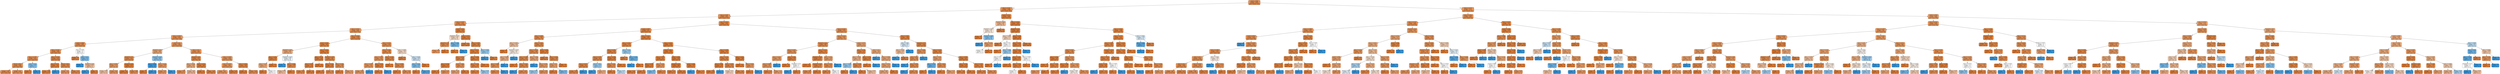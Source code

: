 digraph Tree {
node [shape=box, style="filled, rounded", color="black", fontname=helvetica] ;
edge [fontname=helvetica] ;
0 [label=<CosSim &le; 0.893<br/>entropy = 0.497<br/>samples = 29744<br/>value = [26505, 3239]>, fillcolor="#e89051"] ;
1 [label=<dev2_5 &le; 0.344<br/>entropy = 0.438<br/>samples = 17969<br/>value = [16345, 1624]>, fillcolor="#e88e4d"] ;
0 -> 1 [labeldistance=2.5, labelangle=45, headlabel="True"] ;
2 [label=<dev1_2 &le; 0.189<br/>entropy = 0.46<br/>samples = 15974<br/>value = [14423, 1551]>, fillcolor="#e88f4e"] ;
1 -> 2 ;
3 [label=<dev2_2 &le; 0.368<br/>entropy = 0.512<br/>samples = 10528<br/>value = [9328, 1200]>, fillcolor="#e89152"] ;
2 -> 3 ;
4 [label=<dev2_5 &le; 0.241<br/>entropy = 0.524<br/>samples = 9965<br/>value = [8787, 1178]>, fillcolor="#e89254"] ;
3 -> 4 ;
5 [label=<dev2_1 &le; 0.018<br/>entropy = 0.541<br/>samples = 8729<br/>value = [7647, 1082]>, fillcolor="#e99355"] ;
4 -> 5 ;
6 [label=<CosSim &le; 0.888<br/>entropy = 0.499<br/>samples = 4547<br/>value = [4048, 499]>, fillcolor="#e89151"] ;
5 -> 6 ;
7 [label=<dev1_1 &le; 0.167<br/>entropy = 0.496<br/>samples = 4535<br/>value = [4042, 493]>, fillcolor="#e89051"] ;
6 -> 7 ;
8 [label=<dev1_1 &le; 0.166<br/>entropy = 0.512<br/>samples = 3916<br/>value = [3469, 447]>, fillcolor="#e89153"] ;
7 -> 8 ;
9 [label=<RPi_No &le; 100.5<br/>entropy = 0.509<br/>samples = 3909<br/>value = [3467, 442]>, fillcolor="#e89152"] ;
8 -> 9 ;
10 [label=<entropy = 0.43<br/>samples = 1158<br/>value = [1056, 102]>, fillcolor="#e88d4c"] ;
9 -> 10 ;
11 [label=<entropy = 0.54<br/>samples = 2751<br/>value = [2411, 340]>, fillcolor="#e99355"] ;
9 -> 11 ;
12 [label=<dev2_4 &le; 0.0<br/>entropy = 0.863<br/>samples = 7<br/>value = [2, 5]>, fillcolor="#88c4ef"] ;
8 -> 12 ;
13 [label=<entropy = 0.0<br/>samples = 2<br/>value = [2, 0]>, fillcolor="#e58139"] ;
12 -> 13 ;
14 [label=<entropy = 0.0<br/>samples = 5<br/>value = [0, 5]>, fillcolor="#399de5"] ;
12 -> 14 ;
15 [label=<dev1_1 &le; 0.207<br/>entropy = 0.382<br/>samples = 619<br/>value = [573, 46]>, fillcolor="#e78b49"] ;
7 -> 15 ;
16 [label=<dev1_3 &le; 0.337<br/>entropy = 0.24<br/>samples = 228<br/>value = [219, 9]>, fillcolor="#e68641"] ;
15 -> 16 ;
17 [label=<entropy = 0.199<br/>samples = 226<br/>value = [219, 7]>, fillcolor="#e6853f"] ;
16 -> 17 ;
18 [label=<entropy = 0.0<br/>samples = 2<br/>value = [0, 2]>, fillcolor="#399de5"] ;
16 -> 18 ;
19 [label=<RPi_No &le; 100.5<br/>entropy = 0.452<br/>samples = 391<br/>value = [354, 37]>, fillcolor="#e88e4e"] ;
15 -> 19 ;
20 [label=<entropy = 0.65<br/>samples = 114<br/>value = [95, 19]>, fillcolor="#ea9a61"] ;
19 -> 20 ;
21 [label=<entropy = 0.347<br/>samples = 277<br/>value = [259, 18]>, fillcolor="#e78a47"] ;
19 -> 21 ;
22 [label=<dev1_1 &le; 0.036<br/>entropy = 1.0<br/>samples = 12<br/>value = [6, 6]>, fillcolor="#ffffff"] ;
6 -> 22 ;
23 [label=<entropy = 0.0<br/>samples = 4<br/>value = [4, 0]>, fillcolor="#e58139"] ;
22 -> 23 ;
24 [label=<dev1_1 &le; 0.2<br/>entropy = 0.811<br/>samples = 8<br/>value = [2, 6]>, fillcolor="#7bbeee"] ;
22 -> 24 ;
25 [label=<entropy = 0.0<br/>samples = 5<br/>value = [0, 5]>, fillcolor="#399de5"] ;
24 -> 25 ;
26 [label=<timestamp &le; 24.0<br/>entropy = 0.918<br/>samples = 3<br/>value = [2, 1]>, fillcolor="#f2c09c"] ;
24 -> 26 ;
27 [label=<entropy = 0.0<br/>samples = 1<br/>value = [0, 1]>, fillcolor="#399de5"] ;
26 -> 27 ;
28 [label=<entropy = 0.0<br/>samples = 2<br/>value = [2, 0]>, fillcolor="#e58139"] ;
26 -> 28 ;
29 [label=<CosSim &le; 0.0<br/>entropy = 0.583<br/>samples = 4182<br/>value = [3599, 583]>, fillcolor="#e99559"] ;
5 -> 29 ;
30 [label=<timestamp &le; 94.0<br/>entropy = 0.802<br/>samples = 295<br/>value = [223, 72]>, fillcolor="#edaa79"] ;
29 -> 30 ;
31 [label=<timestamp &le; 9.5<br/>entropy = 0.475<br/>samples = 226<br/>value = [203, 23]>, fillcolor="#e88f4f"] ;
30 -> 31 ;
32 [label=<dev2_1 &le; 0.034<br/>entropy = 0.711<br/>samples = 113<br/>value = [91, 22]>, fillcolor="#eb9f69"] ;
31 -> 32 ;
33 [label=<entropy = 0.932<br/>samples = 23<br/>value = [15, 8]>, fillcolor="#f3c4a3"] ;
32 -> 33 ;
34 [label=<entropy = 0.624<br/>samples = 90<br/>value = [76, 14]>, fillcolor="#ea985d"] ;
32 -> 34 ;
35 [label=<timestamp &le; 40.0<br/>entropy = 0.073<br/>samples = 113<br/>value = [112, 1]>, fillcolor="#e5823b"] ;
31 -> 35 ;
36 [label=<entropy = 0.0<br/>samples = 103<br/>value = [103, 0]>, fillcolor="#e58139"] ;
35 -> 36 ;
37 [label=<entropy = 0.469<br/>samples = 10<br/>value = [9, 1]>, fillcolor="#e88f4f"] ;
35 -> 37 ;
38 [label=<timestamp &le; 230.5<br/>entropy = 0.869<br/>samples = 69<br/>value = [20, 49]>, fillcolor="#8ac5f0"] ;
30 -> 38 ;
39 [label=<dev2_5 &le; 0.001<br/>entropy = 0.254<br/>samples = 47<br/>value = [2, 45]>, fillcolor="#42a1e6"] ;
38 -> 39 ;
40 [label=<entropy = 0.0<br/>samples = 2<br/>value = [2, 0]>, fillcolor="#e58139"] ;
39 -> 40 ;
41 [label=<entropy = 0.0<br/>samples = 45<br/>value = [0, 45]>, fillcolor="#399de5"] ;
39 -> 41 ;
42 [label=<dev2_5 &le; 0.223<br/>entropy = 0.684<br/>samples = 22<br/>value = [18, 4]>, fillcolor="#eb9d65"] ;
38 -> 42 ;
43 [label=<entropy = 0.592<br/>samples = 21<br/>value = [18, 3]>, fillcolor="#e9965a"] ;
42 -> 43 ;
44 [label=<entropy = 0.0<br/>samples = 1<br/>value = [0, 1]>, fillcolor="#399de5"] ;
42 -> 44 ;
45 [label=<dev1_1 &le; 0.0<br/>entropy = 0.561<br/>samples = 3887<br/>value = [3376, 511]>, fillcolor="#e99457"] ;
29 -> 45 ;
46 [label=<timestamp &le; 40.5<br/>entropy = 0.395<br/>samples = 718<br/>value = [662, 56]>, fillcolor="#e78c4a"] ;
45 -> 46 ;
47 [label=<dev2_5 &le; 0.038<br/>entropy = 0.829<br/>samples = 111<br/>value = [82, 29]>, fillcolor="#eeae7f"] ;
46 -> 47 ;
48 [label=<entropy = 0.503<br/>samples = 27<br/>value = [24, 3]>, fillcolor="#e89152"] ;
47 -> 48 ;
49 [label=<entropy = 0.893<br/>samples = 84<br/>value = [58, 26]>, fillcolor="#f1b992"] ;
47 -> 49 ;
50 [label=<dev2_5 &le; 0.031<br/>entropy = 0.262<br/>samples = 607<br/>value = [580, 27]>, fillcolor="#e68742"] ;
46 -> 50 ;
51 [label=<entropy = 0.0<br/>samples = 91<br/>value = [91, 0]>, fillcolor="#e58139"] ;
50 -> 51 ;
52 [label=<entropy = 0.296<br/>samples = 516<br/>value = [489, 27]>, fillcolor="#e68844"] ;
50 -> 52 ;
53 [label=<dev2_1 &le; 0.296<br/>entropy = 0.594<br/>samples = 3169<br/>value = [2714, 455]>, fillcolor="#e9965a"] ;
45 -> 53 ;
54 [label=<dev1_5 &le; 0.438<br/>entropy = 0.611<br/>samples = 2873<br/>value = [2441, 432]>, fillcolor="#ea975c"] ;
53 -> 54 ;
55 [label=<entropy = 0.617<br/>samples = 2817<br/>value = [2386, 431]>, fillcolor="#ea985d"] ;
54 -> 55 ;
56 [label=<entropy = 0.129<br/>samples = 56<br/>value = [55, 1]>, fillcolor="#e5833d"] ;
54 -> 56 ;
57 [label=<dev1_3 &le; 0.003<br/>entropy = 0.394<br/>samples = 296<br/>value = [273, 23]>, fillcolor="#e78c4a"] ;
53 -> 57 ;
58 [label=<entropy = 0.0<br/>samples = 58<br/>value = [58, 0]>, fillcolor="#e58139"] ;
57 -> 58 ;
59 [label=<entropy = 0.458<br/>samples = 238<br/>value = [215, 23]>, fillcolor="#e88e4e"] ;
57 -> 59 ;
60 [label=<dev1_3 &le; 0.026<br/>entropy = 0.394<br/>samples = 1236<br/>value = [1140, 96]>, fillcolor="#e78c4a"] ;
4 -> 60 ;
61 [label=<CosSim &le; 0.042<br/>entropy = 0.292<br/>samples = 761<br/>value = [722, 39]>, fillcolor="#e68844"] ;
60 -> 61 ;
62 [label=<timestamp &le; 102.5<br/>entropy = 0.802<br/>samples = 45<br/>value = [34, 11]>, fillcolor="#edaa79"] ;
61 -> 62 ;
63 [label=<dev2_5 &le; 0.255<br/>entropy = 0.235<br/>samples = 26<br/>value = [25, 1]>, fillcolor="#e68641"] ;
62 -> 63 ;
64 [label=<dev2_1 &le; 0.16<br/>entropy = 0.811<br/>samples = 4<br/>value = [3, 1]>, fillcolor="#eeab7b"] ;
63 -> 64 ;
65 [label=<entropy = 0.0<br/>samples = 2<br/>value = [2, 0]>, fillcolor="#e58139"] ;
64 -> 65 ;
66 [label=<entropy = 1.0<br/>samples = 2<br/>value = [1, 1]>, fillcolor="#ffffff"] ;
64 -> 66 ;
67 [label=<entropy = 0.0<br/>samples = 22<br/>value = [22, 0]>, fillcolor="#e58139"] ;
63 -> 67 ;
68 [label=<timestamp &le; 233.0<br/>entropy = 0.998<br/>samples = 19<br/>value = [9, 10]>, fillcolor="#ebf5fc"] ;
62 -> 68 ;
69 [label=<entropy = 0.0<br/>samples = 9<br/>value = [0, 9]>, fillcolor="#399de5"] ;
68 -> 69 ;
70 [label=<dev2_3 &le; 0.082<br/>entropy = 0.469<br/>samples = 10<br/>value = [9, 1]>, fillcolor="#e88f4f"] ;
68 -> 70 ;
71 [label=<entropy = 0.918<br/>samples = 3<br/>value = [2, 1]>, fillcolor="#f2c09c"] ;
70 -> 71 ;
72 [label=<entropy = 0.0<br/>samples = 7<br/>value = [7, 0]>, fillcolor="#e58139"] ;
70 -> 72 ;
73 [label=<dev1_5 &le; 0.001<br/>entropy = 0.238<br/>samples = 716<br/>value = [688, 28]>, fillcolor="#e68641"] ;
61 -> 73 ;
74 [label=<dev2_1 &le; 0.113<br/>entropy = 0.133<br/>samples = 432<br/>value = [424, 8]>, fillcolor="#e5833d"] ;
73 -> 74 ;
75 [label=<dev2_3 &le; 0.187<br/>entropy = 0.319<br/>samples = 138<br/>value = [130, 8]>, fillcolor="#e78945"] ;
74 -> 75 ;
76 [label=<entropy = 0.405<br/>samples = 99<br/>value = [91, 8]>, fillcolor="#e78c4a"] ;
75 -> 76 ;
77 [label=<entropy = 0.0<br/>samples = 39<br/>value = [39, 0]>, fillcolor="#e58139"] ;
75 -> 77 ;
78 [label=<entropy = 0.0<br/>samples = 294<br/>value = [294, 0]>, fillcolor="#e58139"] ;
74 -> 78 ;
79 [label=<timestamp &le; 150.5<br/>entropy = 0.367<br/>samples = 284<br/>value = [264, 20]>, fillcolor="#e78b48"] ;
73 -> 79 ;
80 [label=<dev1_5 &le; 0.116<br/>entropy = 0.206<br/>samples = 185<br/>value = [179, 6]>, fillcolor="#e68540"] ;
79 -> 80 ;
81 [label=<entropy = 0.0<br/>samples = 127<br/>value = [127, 0]>, fillcolor="#e58139"] ;
80 -> 81 ;
82 [label=<entropy = 0.48<br/>samples = 58<br/>value = [52, 6]>, fillcolor="#e89050"] ;
80 -> 82 ;
83 [label=<dev2_4 &le; 0.185<br/>entropy = 0.588<br/>samples = 99<br/>value = [85, 14]>, fillcolor="#e9965a"] ;
79 -> 83 ;
84 [label=<entropy = 0.0<br/>samples = 27<br/>value = [27, 0]>, fillcolor="#e58139"] ;
83 -> 84 ;
85 [label=<entropy = 0.711<br/>samples = 72<br/>value = [58, 14]>, fillcolor="#eb9f69"] ;
83 -> 85 ;
86 [label=<dev1_3 &le; 0.317<br/>entropy = 0.529<br/>samples = 475<br/>value = [418, 57]>, fillcolor="#e99254"] ;
60 -> 86 ;
87 [label=<dev1_3 &le; 0.098<br/>entropy = 0.492<br/>samples = 456<br/>value = [407, 49]>, fillcolor="#e89051"] ;
86 -> 87 ;
88 [label=<dev2_3 &le; 0.338<br/>entropy = 0.613<br/>samples = 238<br/>value = [202, 36]>, fillcolor="#ea975c"] ;
87 -> 88 ;
89 [label=<dev2_2 &le; 0.366<br/>entropy = 0.671<br/>samples = 199<br/>value = [164, 35]>, fillcolor="#eb9c63"] ;
88 -> 89 ;
90 [label=<entropy = 0.652<br/>samples = 197<br/>value = [164, 33]>, fillcolor="#ea9a61"] ;
89 -> 90 ;
91 [label=<entropy = 0.0<br/>samples = 2<br/>value = [0, 2]>, fillcolor="#399de5"] ;
89 -> 91 ;
92 [label=<dev2_4 &le; 0.623<br/>entropy = 0.172<br/>samples = 39<br/>value = [38, 1]>, fillcolor="#e6843e"] ;
88 -> 92 ;
93 [label=<entropy = 0.0<br/>samples = 38<br/>value = [38, 0]>, fillcolor="#e58139"] ;
92 -> 93 ;
94 [label=<entropy = 0.0<br/>samples = 1<br/>value = [0, 1]>, fillcolor="#399de5"] ;
92 -> 94 ;
95 [label=<dev2_4 &le; 0.164<br/>entropy = 0.326<br/>samples = 218<br/>value = [205, 13]>, fillcolor="#e78946"] ;
87 -> 95 ;
96 [label=<entropy = 0.0<br/>samples = 75<br/>value = [75, 0]>, fillcolor="#e58139"] ;
95 -> 96 ;
97 [label=<dev1_4 &le; 0.098<br/>entropy = 0.439<br/>samples = 143<br/>value = [130, 13]>, fillcolor="#e88e4d"] ;
95 -> 97 ;
98 [label=<entropy = 0.0<br/>samples = 37<br/>value = [37, 0]>, fillcolor="#e58139"] ;
97 -> 98 ;
99 [label=<entropy = 0.537<br/>samples = 106<br/>value = [93, 13]>, fillcolor="#e99355"] ;
97 -> 99 ;
100 [label=<dev1_1 &le; 0.095<br/>entropy = 0.982<br/>samples = 19<br/>value = [11, 8]>, fillcolor="#f8ddc9"] ;
86 -> 100 ;
101 [label=<entropy = 0.0<br/>samples = 5<br/>value = [5, 0]>, fillcolor="#e58139"] ;
100 -> 101 ;
102 [label=<dev2_1 &le; 0.316<br/>entropy = 0.985<br/>samples = 14<br/>value = [6, 8]>, fillcolor="#cee6f8"] ;
100 -> 102 ;
103 [label=<dev2_1 &le; 0.011<br/>entropy = 0.845<br/>samples = 11<br/>value = [3, 8]>, fillcolor="#83c2ef"] ;
102 -> 103 ;
104 [label=<entropy = 0.0<br/>samples = 2<br/>value = [2, 0]>, fillcolor="#e58139"] ;
103 -> 104 ;
105 [label=<entropy = 0.503<br/>samples = 9<br/>value = [1, 8]>, fillcolor="#52a9e8"] ;
103 -> 105 ;
106 [label=<entropy = 0.0<br/>samples = 3<br/>value = [3, 0]>, fillcolor="#e58139"] ;
102 -> 106 ;
107 [label=<CosSim &le; 0.05<br/>entropy = 0.238<br/>samples = 563<br/>value = [541, 22]>, fillcolor="#e68641"] ;
3 -> 107 ;
108 [label=<timestamp &le; 112.0<br/>entropy = 0.982<br/>samples = 19<br/>value = [11, 8]>, fillcolor="#f8ddc9"] ;
107 -> 108 ;
109 [label=<timestamp &le; 7.0<br/>entropy = 0.469<br/>samples = 10<br/>value = [9, 1]>, fillcolor="#e88f4f"] ;
108 -> 109 ;
110 [label=<entropy = 0.65<br/>samples = 6<br/>value = [5, 1]>, fillcolor="#ea9a61"] ;
109 -> 110 ;
111 [label=<entropy = 0.0<br/>samples = 4<br/>value = [4, 0]>, fillcolor="#e58139"] ;
109 -> 111 ;
112 [label=<dev2_2 &le; 0.384<br/>entropy = 0.764<br/>samples = 9<br/>value = [2, 7]>, fillcolor="#72b9ec"] ;
108 -> 112 ;
113 [label=<entropy = 0.0<br/>samples = 2<br/>value = [2, 0]>, fillcolor="#e58139"] ;
112 -> 113 ;
114 [label=<entropy = 0.0<br/>samples = 7<br/>value = [0, 7]>, fillcolor="#399de5"] ;
112 -> 114 ;
115 [label=<dev1_2 &le; 0.02<br/>entropy = 0.173<br/>samples = 544<br/>value = [530, 14]>, fillcolor="#e6843e"] ;
107 -> 115 ;
116 [label=<entropy = 0.0<br/>samples = 260<br/>value = [260, 0]>, fillcolor="#e58139"] ;
115 -> 116 ;
117 [label=<dev1_3 &le; 0.397<br/>entropy = 0.283<br/>samples = 284<br/>value = [270, 14]>, fillcolor="#e68843"] ;
115 -> 117 ;
118 [label=<dev2_2 &le; 0.412<br/>entropy = 0.255<br/>samples = 281<br/>value = [269, 12]>, fillcolor="#e68742"] ;
117 -> 118 ;
119 [label=<dev2_5 &le; 0.193<br/>entropy = 0.414<br/>samples = 108<br/>value = [99, 9]>, fillcolor="#e78c4b"] ;
118 -> 119 ;
120 [label=<dev1_3 &le; 0.206<br/>entropy = 0.133<br/>samples = 54<br/>value = [53, 1]>, fillcolor="#e5833d"] ;
119 -> 120 ;
121 [label=<entropy = 0.0<br/>samples = 46<br/>value = [46, 0]>, fillcolor="#e58139"] ;
120 -> 121 ;
122 [label=<entropy = 0.544<br/>samples = 8<br/>value = [7, 1]>, fillcolor="#e99355"] ;
120 -> 122 ;
123 [label=<CosSim &le; 0.861<br/>entropy = 0.605<br/>samples = 54<br/>value = [46, 8]>, fillcolor="#ea975b"] ;
119 -> 123 ;
124 [label=<entropy = 0.764<br/>samples = 36<br/>value = [28, 8]>, fillcolor="#eca572"] ;
123 -> 124 ;
125 [label=<entropy = 0.0<br/>samples = 18<br/>value = [18, 0]>, fillcolor="#e58139"] ;
123 -> 125 ;
126 [label=<dev1_5 &le; 0.058<br/>entropy = 0.126<br/>samples = 173<br/>value = [170, 3]>, fillcolor="#e5833c"] ;
118 -> 126 ;
127 [label=<dev1_3 &le; 0.144<br/>entropy = 0.332<br/>samples = 49<br/>value = [46, 3]>, fillcolor="#e78946"] ;
126 -> 127 ;
128 [label=<entropy = 0.151<br/>samples = 46<br/>value = [45, 1]>, fillcolor="#e6843d"] ;
127 -> 128 ;
129 [label=<entropy = 0.918<br/>samples = 3<br/>value = [1, 2]>, fillcolor="#9ccef2"] ;
127 -> 129 ;
130 [label=<entropy = 0.0<br/>samples = 124<br/>value = [124, 0]>, fillcolor="#e58139"] ;
126 -> 130 ;
131 [label=<dev2_5 &le; 0.304<br/>entropy = 0.918<br/>samples = 3<br/>value = [1, 2]>, fillcolor="#9ccef2"] ;
117 -> 131 ;
132 [label=<entropy = 0.0<br/>samples = 2<br/>value = [0, 2]>, fillcolor="#399de5"] ;
131 -> 132 ;
133 [label=<entropy = 0.0<br/>samples = 1<br/>value = [1, 0]>, fillcolor="#e58139"] ;
131 -> 133 ;
134 [label=<dev2_4 &le; 0.065<br/>entropy = 0.345<br/>samples = 5446<br/>value = [5095, 351]>, fillcolor="#e78a47"] ;
2 -> 134 ;
135 [label=<CosSim &le; 0.499<br/>entropy = 0.27<br/>samples = 3674<br/>value = [3504, 170]>, fillcolor="#e68743"] ;
134 -> 135 ;
136 [label=<dev1_1 &le; 0.004<br/>entropy = 0.494<br/>samples = 703<br/>value = [627, 76]>, fillcolor="#e89051"] ;
135 -> 136 ;
137 [label=<dev1_2 &le; 0.197<br/>entropy = 0.918<br/>samples = 33<br/>value = [22, 11]>, fillcolor="#f2c09c"] ;
136 -> 137 ;
138 [label=<entropy = 0.0<br/>samples = 9<br/>value = [9, 0]>, fillcolor="#e58139"] ;
137 -> 138 ;
139 [label=<timestamp &le; 135.0<br/>entropy = 0.995<br/>samples = 24<br/>value = [13, 11]>, fillcolor="#fbece1"] ;
137 -> 139 ;
140 [label=<dev1_3 &le; 0.269<br/>entropy = 0.852<br/>samples = 18<br/>value = [13, 5]>, fillcolor="#efb185"] ;
139 -> 140 ;
141 [label=<dev2_2 &le; 0.086<br/>entropy = 0.567<br/>samples = 15<br/>value = [13, 2]>, fillcolor="#e99457"] ;
140 -> 141 ;
142 [label=<entropy = 0.371<br/>samples = 14<br/>value = [13, 1]>, fillcolor="#e78b48"] ;
141 -> 142 ;
143 [label=<entropy = 0.0<br/>samples = 1<br/>value = [0, 1]>, fillcolor="#399de5"] ;
141 -> 143 ;
144 [label=<entropy = 0.0<br/>samples = 3<br/>value = [0, 3]>, fillcolor="#399de5"] ;
140 -> 144 ;
145 [label=<entropy = 0.0<br/>samples = 6<br/>value = [0, 6]>, fillcolor="#399de5"] ;
139 -> 145 ;
146 [label=<dev2_5 &le; 0.007<br/>entropy = 0.459<br/>samples = 670<br/>value = [605, 65]>, fillcolor="#e88f4e"] ;
136 -> 146 ;
147 [label=<dev1_3 &le; 0.557<br/>entropy = 0.499<br/>samples = 565<br/>value = [503, 62]>, fillcolor="#e89151"] ;
146 -> 147 ;
148 [label=<dev1_3 &le; 0.106<br/>entropy = 0.449<br/>samples = 501<br/>value = [454, 47]>, fillcolor="#e88e4d"] ;
147 -> 148 ;
149 [label=<entropy = 0.0<br/>samples = 27<br/>value = [27, 0]>, fillcolor="#e58139"] ;
148 -> 149 ;
150 [label=<dev1_3 &le; 0.107<br/>entropy = 0.466<br/>samples = 474<br/>value = [427, 47]>, fillcolor="#e88f4f"] ;
148 -> 150 ;
151 [label=<entropy = 0.0<br/>samples = 2<br/>value = [0, 2]>, fillcolor="#399de5"] ;
150 -> 151 ;
152 [label=<entropy = 0.454<br/>samples = 472<br/>value = [427, 45]>, fillcolor="#e88e4e"] ;
150 -> 152 ;
153 [label=<dev1_1 &le; 0.302<br/>entropy = 0.786<br/>samples = 64<br/>value = [49, 15]>, fillcolor="#eda876"] ;
147 -> 153 ;
154 [label=<entropy = 0.0<br/>samples = 3<br/>value = [0, 3]>, fillcolor="#399de5"] ;
153 -> 154 ;
155 [label=<dev1_4 &le; 0.346<br/>entropy = 0.715<br/>samples = 61<br/>value = [49, 12]>, fillcolor="#eba069"] ;
153 -> 155 ;
156 [label=<entropy = 0.918<br/>samples = 6<br/>value = [2, 4]>, fillcolor="#9ccef2"] ;
155 -> 156 ;
157 [label=<entropy = 0.598<br/>samples = 55<br/>value = [47, 8]>, fillcolor="#e9965b"] ;
155 -> 157 ;
158 [label=<dev2_4 &le; 0.005<br/>entropy = 0.187<br/>samples = 105<br/>value = [102, 3]>, fillcolor="#e6853f"] ;
146 -> 158 ;
159 [label=<entropy = 0.0<br/>samples = 67<br/>value = [67, 0]>, fillcolor="#e58139"] ;
158 -> 159 ;
160 [label=<dev2_3 &le; 0.015<br/>entropy = 0.398<br/>samples = 38<br/>value = [35, 3]>, fillcolor="#e78c4a"] ;
158 -> 160 ;
161 [label=<dev2_1 &le; 0.0<br/>entropy = 0.75<br/>samples = 14<br/>value = [11, 3]>, fillcolor="#eca36f"] ;
160 -> 161 ;
162 [label=<entropy = 0.0<br/>samples = 10<br/>value = [10, 0]>, fillcolor="#e58139"] ;
161 -> 162 ;
163 [label=<entropy = 0.811<br/>samples = 4<br/>value = [1, 3]>, fillcolor="#7bbeee"] ;
161 -> 163 ;
164 [label=<entropy = 0.0<br/>samples = 24<br/>value = [24, 0]>, fillcolor="#e58139"] ;
160 -> 164 ;
165 [label=<dev1_1 &le; 0.222<br/>entropy = 0.203<br/>samples = 2971<br/>value = [2877, 94]>, fillcolor="#e6853f"] ;
135 -> 165 ;
166 [label=<dev1_2 &le; 0.433<br/>entropy = 0.351<br/>samples = 713<br/>value = [666, 47]>, fillcolor="#e78a47"] ;
165 -> 166 ;
167 [label=<dev1_5 &le; 0.281<br/>entropy = 0.331<br/>samples = 707<br/>value = [664, 43]>, fillcolor="#e78946"] ;
166 -> 167 ;
168 [label=<dev1_4 &le; 0.385<br/>entropy = 0.41<br/>samples = 487<br/>value = [447, 40]>, fillcolor="#e78c4b"] ;
167 -> 168 ;
169 [label=<dev1_1 &le; 0.221<br/>entropy = 0.37<br/>samples = 478<br/>value = [444, 34]>, fillcolor="#e78b48"] ;
168 -> 169 ;
170 [label=<entropy = 0.355<br/>samples = 476<br/>value = [444, 32]>, fillcolor="#e78a47"] ;
169 -> 170 ;
171 [label=<entropy = 0.0<br/>samples = 2<br/>value = [0, 2]>, fillcolor="#399de5"] ;
169 -> 171 ;
172 [label=<RPi_No &le; 100.5<br/>entropy = 0.918<br/>samples = 9<br/>value = [3, 6]>, fillcolor="#9ccef2"] ;
168 -> 172 ;
173 [label=<entropy = 0.0<br/>samples = 5<br/>value = [0, 5]>, fillcolor="#399de5"] ;
172 -> 173 ;
174 [label=<entropy = 0.811<br/>samples = 4<br/>value = [3, 1]>, fillcolor="#eeab7b"] ;
172 -> 174 ;
175 [label=<dev1_1 &le; 0.108<br/>entropy = 0.104<br/>samples = 220<br/>value = [217, 3]>, fillcolor="#e5833c"] ;
167 -> 175 ;
176 [label=<dev1_5 &le; 0.35<br/>entropy = 0.529<br/>samples = 25<br/>value = [22, 3]>, fillcolor="#e99254"] ;
175 -> 176 ;
177 [label=<entropy = 0.0<br/>samples = 20<br/>value = [20, 0]>, fillcolor="#e58139"] ;
176 -> 177 ;
178 [label=<entropy = 0.971<br/>samples = 5<br/>value = [2, 3]>, fillcolor="#bddef6"] ;
176 -> 178 ;
179 [label=<entropy = 0.0<br/>samples = 195<br/>value = [195, 0]>, fillcolor="#e58139"] ;
175 -> 179 ;
180 [label=<dev1_3 &le; 0.227<br/>entropy = 0.918<br/>samples = 6<br/>value = [2, 4]>, fillcolor="#9ccef2"] ;
166 -> 180 ;
181 [label=<entropy = 0.0<br/>samples = 1<br/>value = [1, 0]>, fillcolor="#e58139"] ;
180 -> 181 ;
182 [label=<dev1_3 &le; 0.563<br/>entropy = 0.722<br/>samples = 5<br/>value = [1, 4]>, fillcolor="#6ab6ec"] ;
180 -> 182 ;
183 [label=<entropy = 0.0<br/>samples = 4<br/>value = [0, 4]>, fillcolor="#399de5"] ;
182 -> 183 ;
184 [label=<entropy = 0.0<br/>samples = 1<br/>value = [1, 0]>, fillcolor="#e58139"] ;
182 -> 184 ;
185 [label=<dev2_1 &le; 0.025<br/>entropy = 0.146<br/>samples = 2258<br/>value = [2211, 47]>, fillcolor="#e6843d"] ;
165 -> 185 ;
186 [label=<RPi_No &le; 100.5<br/>entropy = 0.084<br/>samples = 1532<br/>value = [1516, 16]>, fillcolor="#e5823b"] ;
185 -> 186 ;
187 [label=<dev1_4 &le; 0.626<br/>entropy = 0.15<br/>samples = 602<br/>value = [589, 13]>, fillcolor="#e6843d"] ;
186 -> 187 ;
188 [label=<dev1_2 &le; 0.408<br/>entropy = 0.116<br/>samples = 577<br/>value = [568, 9]>, fillcolor="#e5833c"] ;
187 -> 188 ;
189 [label=<entropy = 0.163<br/>samples = 376<br/>value = [367, 9]>, fillcolor="#e6843e"] ;
188 -> 189 ;
190 [label=<entropy = 0.0<br/>samples = 201<br/>value = [201, 0]>, fillcolor="#e58139"] ;
188 -> 190 ;
191 [label=<dev1_1 &le; 0.39<br/>entropy = 0.634<br/>samples = 25<br/>value = [21, 4]>, fillcolor="#ea995f"] ;
187 -> 191 ;
192 [label=<entropy = 0.811<br/>samples = 4<br/>value = [1, 3]>, fillcolor="#7bbeee"] ;
191 -> 192 ;
193 [label=<entropy = 0.276<br/>samples = 21<br/>value = [20, 1]>, fillcolor="#e68743"] ;
191 -> 193 ;
194 [label=<CosSim &le; 0.862<br/>entropy = 0.031<br/>samples = 930<br/>value = [927, 3]>, fillcolor="#e5813a"] ;
186 -> 194 ;
195 [label=<timestamp &le; 50.5<br/>entropy = 0.013<br/>samples = 858<br/>value = [857, 1]>, fillcolor="#e58139"] ;
194 -> 195 ;
196 [label=<entropy = 0.131<br/>samples = 55<br/>value = [54, 1]>, fillcolor="#e5833d"] ;
195 -> 196 ;
197 [label=<entropy = 0.0<br/>samples = 803<br/>value = [803, 0]>, fillcolor="#e58139"] ;
195 -> 197 ;
198 [label=<CosSim &le; 0.863<br/>entropy = 0.183<br/>samples = 72<br/>value = [70, 2]>, fillcolor="#e6853f"] ;
194 -> 198 ;
199 [label=<entropy = 0.0<br/>samples = 1<br/>value = [0, 1]>, fillcolor="#399de5"] ;
198 -> 199 ;
200 [label=<entropy = 0.107<br/>samples = 71<br/>value = [70, 1]>, fillcolor="#e5833c"] ;
198 -> 200 ;
201 [label=<dev1_4 &le; 0.396<br/>entropy = 0.255<br/>samples = 726<br/>value = [695, 31]>, fillcolor="#e68742"] ;
185 -> 201 ;
202 [label=<dev1_1 &le; 0.278<br/>entropy = 0.345<br/>samples = 466<br/>value = [436, 30]>, fillcolor="#e78a47"] ;
201 -> 202 ;
203 [label=<dev1_4 &le; 0.394<br/>entropy = 0.102<br/>samples = 151<br/>value = [149, 2]>, fillcolor="#e5833c"] ;
202 -> 203 ;
204 [label=<entropy = 0.058<br/>samples = 150<br/>value = [149, 1]>, fillcolor="#e5823a"] ;
203 -> 204 ;
205 [label=<entropy = 0.0<br/>samples = 1<br/>value = [0, 1]>, fillcolor="#399de5"] ;
203 -> 205 ;
206 [label=<dev1_1 &le; 0.282<br/>entropy = 0.433<br/>samples = 315<br/>value = [287, 28]>, fillcolor="#e88d4c"] ;
202 -> 206 ;
207 [label=<entropy = 0.971<br/>samples = 15<br/>value = [9, 6]>, fillcolor="#f6d5bd"] ;
206 -> 207 ;
208 [label=<entropy = 0.378<br/>samples = 300<br/>value = [278, 22]>, fillcolor="#e78b49"] ;
206 -> 208 ;
209 [label=<dev2_2 &le; 0.411<br/>entropy = 0.036<br/>samples = 260<br/>value = [259, 1]>, fillcolor="#e5813a"] ;
201 -> 209 ;
210 [label=<entropy = 0.0<br/>samples = 254<br/>value = [254, 0]>, fillcolor="#e58139"] ;
209 -> 210 ;
211 [label=<dev1_2 &le; 0.675<br/>entropy = 0.65<br/>samples = 6<br/>value = [5, 1]>, fillcolor="#ea9a61"] ;
209 -> 211 ;
212 [label=<entropy = 0.0<br/>samples = 5<br/>value = [5, 0]>, fillcolor="#e58139"] ;
211 -> 212 ;
213 [label=<entropy = 0.0<br/>samples = 1<br/>value = [0, 1]>, fillcolor="#399de5"] ;
211 -> 213 ;
214 [label=<dev1_4 &le; 0.243<br/>entropy = 0.476<br/>samples = 1772<br/>value = [1591, 181]>, fillcolor="#e88f50"] ;
134 -> 214 ;
215 [label=<dev1_2 &le; 0.273<br/>entropy = 0.604<br/>samples = 724<br/>value = [617, 107]>, fillcolor="#ea975b"] ;
214 -> 215 ;
216 [label=<timestamp &le; 122.5<br/>entropy = 0.468<br/>samples = 401<br/>value = [361, 40]>, fillcolor="#e88f4f"] ;
215 -> 216 ;
217 [label=<dev2_2 &le; 0.262<br/>entropy = 0.611<br/>samples = 186<br/>value = [158, 28]>, fillcolor="#ea975c"] ;
216 -> 217 ;
218 [label=<dev2_2 &le; 0.257<br/>entropy = 0.693<br/>samples = 145<br/>value = [118, 27]>, fillcolor="#eb9e66"] ;
217 -> 218 ;
219 [label=<dev2_4 &le; 0.099<br/>entropy = 0.655<br/>samples = 142<br/>value = [118, 24]>, fillcolor="#ea9b61"] ;
218 -> 219 ;
220 [label=<entropy = 0.229<br/>samples = 27<br/>value = [26, 1]>, fillcolor="#e68641"] ;
219 -> 220 ;
221 [label=<entropy = 0.722<br/>samples = 115<br/>value = [92, 23]>, fillcolor="#eca06a"] ;
219 -> 221 ;
222 [label=<entropy = 0.0<br/>samples = 3<br/>value = [0, 3]>, fillcolor="#399de5"] ;
218 -> 222 ;
223 [label=<dev1_5 &le; 0.36<br/>entropy = 0.165<br/>samples = 41<br/>value = [40, 1]>, fillcolor="#e6843e"] ;
217 -> 223 ;
224 [label=<entropy = 0.0<br/>samples = 39<br/>value = [39, 0]>, fillcolor="#e58139"] ;
223 -> 224 ;
225 [label=<timestamp &le; 37.5<br/>entropy = 1.0<br/>samples = 2<br/>value = [1, 1]>, fillcolor="#ffffff"] ;
223 -> 225 ;
226 [label=<entropy = 0.0<br/>samples = 1<br/>value = [0, 1]>, fillcolor="#399de5"] ;
225 -> 226 ;
227 [label=<entropy = 0.0<br/>samples = 1<br/>value = [1, 0]>, fillcolor="#e58139"] ;
225 -> 227 ;
228 [label=<dev1_5 &le; 0.255<br/>entropy = 0.311<br/>samples = 215<br/>value = [203, 12]>, fillcolor="#e78845"] ;
216 -> 228 ;
229 [label=<timestamp &le; 161.0<br/>entropy = 0.159<br/>samples = 173<br/>value = [169, 4]>, fillcolor="#e6843e"] ;
228 -> 229 ;
230 [label=<entropy = 0.0<br/>samples = 100<br/>value = [100, 0]>, fillcolor="#e58139"] ;
229 -> 230 ;
231 [label=<timestamp &le; 197.5<br/>entropy = 0.306<br/>samples = 73<br/>value = [69, 4]>, fillcolor="#e78844"] ;
229 -> 231 ;
232 [label=<entropy = 0.485<br/>samples = 38<br/>value = [34, 4]>, fillcolor="#e89050"] ;
231 -> 232 ;
233 [label=<entropy = 0.0<br/>samples = 35<br/>value = [35, 0]>, fillcolor="#e58139"] ;
231 -> 233 ;
234 [label=<dev1_4 &le; 0.23<br/>entropy = 0.702<br/>samples = 42<br/>value = [34, 8]>, fillcolor="#eb9f68"] ;
228 -> 234 ;
235 [label=<dev1_1 &le; 0.387<br/>entropy = 0.552<br/>samples = 39<br/>value = [34, 5]>, fillcolor="#e99456"] ;
234 -> 235 ;
236 [label=<entropy = 0.33<br/>samples = 33<br/>value = [31, 2]>, fillcolor="#e78946"] ;
235 -> 236 ;
237 [label=<entropy = 1.0<br/>samples = 6<br/>value = [3, 3]>, fillcolor="#ffffff"] ;
235 -> 237 ;
238 [label=<entropy = 0.0<br/>samples = 3<br/>value = [0, 3]>, fillcolor="#399de5"] ;
234 -> 238 ;
239 [label=<CosSim &le; 0.674<br/>entropy = 0.737<br/>samples = 323<br/>value = [256, 67]>, fillcolor="#eca26d"] ;
215 -> 239 ;
240 [label=<dev1_1 &le; 0.249<br/>entropy = 0.378<br/>samples = 82<br/>value = [76, 6]>, fillcolor="#e78b49"] ;
239 -> 240 ;
241 [label=<dev2_2 &le; 0.059<br/>entropy = 0.852<br/>samples = 18<br/>value = [13, 5]>, fillcolor="#efb185"] ;
240 -> 241 ;
242 [label=<dev2_2 &le; 0.029<br/>entropy = 0.918<br/>samples = 6<br/>value = [2, 4]>, fillcolor="#9ccef2"] ;
241 -> 242 ;
243 [label=<entropy = 0.0<br/>samples = 2<br/>value = [2, 0]>, fillcolor="#e58139"] ;
242 -> 243 ;
244 [label=<entropy = 0.0<br/>samples = 4<br/>value = [0, 4]>, fillcolor="#399de5"] ;
242 -> 244 ;
245 [label=<dev2_1 &le; 0.188<br/>entropy = 0.414<br/>samples = 12<br/>value = [11, 1]>, fillcolor="#e78c4b"] ;
241 -> 245 ;
246 [label=<entropy = 0.0<br/>samples = 9<br/>value = [9, 0]>, fillcolor="#e58139"] ;
245 -> 246 ;
247 [label=<entropy = 0.918<br/>samples = 3<br/>value = [2, 1]>, fillcolor="#f2c09c"] ;
245 -> 247 ;
248 [label=<dev1_2 &le; 0.576<br/>entropy = 0.116<br/>samples = 64<br/>value = [63, 1]>, fillcolor="#e5833c"] ;
240 -> 248 ;
249 [label=<entropy = 0.0<br/>samples = 63<br/>value = [63, 0]>, fillcolor="#e58139"] ;
248 -> 249 ;
250 [label=<entropy = 0.0<br/>samples = 1<br/>value = [0, 1]>, fillcolor="#399de5"] ;
248 -> 250 ;
251 [label=<dev2_1 &le; 0.0<br/>entropy = 0.816<br/>samples = 241<br/>value = [180, 61]>, fillcolor="#eeac7c"] ;
239 -> 251 ;
252 [label=<entropy = 0.0<br/>samples = 4<br/>value = [0, 4]>, fillcolor="#399de5"] ;
251 -> 252 ;
253 [label=<dev1_5 &le; 0.506<br/>entropy = 0.796<br/>samples = 237<br/>value = [180, 57]>, fillcolor="#eda978"] ;
251 -> 253 ;
254 [label=<dev2_1 &le; 0.432<br/>entropy = 0.779<br/>samples = 234<br/>value = [180, 54]>, fillcolor="#eda774"] ;
253 -> 254 ;
255 [label=<entropy = 0.802<br/>samples = 221<br/>value = [167, 54]>, fillcolor="#edaa79"] ;
254 -> 255 ;
256 [label=<entropy = 0.0<br/>samples = 13<br/>value = [13, 0]>, fillcolor="#e58139"] ;
254 -> 256 ;
257 [label=<entropy = 0.0<br/>samples = 3<br/>value = [0, 3]>, fillcolor="#399de5"] ;
253 -> 257 ;
258 [label=<dev2_4 &le; 0.067<br/>entropy = 0.368<br/>samples = 1048<br/>value = [974, 74]>, fillcolor="#e78b48"] ;
214 -> 258 ;
259 [label=<dev1_3 &le; 0.46<br/>entropy = 0.991<br/>samples = 9<br/>value = [4, 5]>, fillcolor="#d7ebfa"] ;
258 -> 259 ;
260 [label=<dev1_3 &le; 0.232<br/>entropy = 0.918<br/>samples = 6<br/>value = [4, 2]>, fillcolor="#f2c09c"] ;
259 -> 260 ;
261 [label=<entropy = 0.0<br/>samples = 2<br/>value = [0, 2]>, fillcolor="#399de5"] ;
260 -> 261 ;
262 [label=<entropy = 0.0<br/>samples = 4<br/>value = [4, 0]>, fillcolor="#e58139"] ;
260 -> 262 ;
263 [label=<entropy = 0.0<br/>samples = 3<br/>value = [0, 3]>, fillcolor="#399de5"] ;
259 -> 263 ;
264 [label=<timestamp &le; 47.5<br/>entropy = 0.352<br/>samples = 1039<br/>value = [970, 69]>, fillcolor="#e78a47"] ;
258 -> 264 ;
265 [label=<dev1_3 &le; 0.664<br/>entropy = 0.639<br/>samples = 111<br/>value = [93, 18]>, fillcolor="#ea995f"] ;
264 -> 265 ;
266 [label=<dev2_1 &le; 0.0<br/>entropy = 0.581<br/>samples = 108<br/>value = [93, 15]>, fillcolor="#e99559"] ;
265 -> 266 ;
267 [label=<entropy = 0.0<br/>samples = 3<br/>value = [0, 3]>, fillcolor="#399de5"] ;
266 -> 267 ;
268 [label=<dev1_1 &le; 0.091<br/>entropy = 0.513<br/>samples = 105<br/>value = [93, 12]>, fillcolor="#e89153"] ;
266 -> 268 ;
269 [label=<entropy = 0.0<br/>samples = 2<br/>value = [0, 2]>, fillcolor="#399de5"] ;
268 -> 269 ;
270 [label=<entropy = 0.46<br/>samples = 103<br/>value = [93, 10]>, fillcolor="#e88f4e"] ;
268 -> 270 ;
271 [label=<entropy = 0.0<br/>samples = 3<br/>value = [0, 3]>, fillcolor="#399de5"] ;
265 -> 271 ;
272 [label=<dev1_3 &le; 0.161<br/>entropy = 0.307<br/>samples = 928<br/>value = [877, 51]>, fillcolor="#e78845"] ;
264 -> 272 ;
273 [label=<dev2_3 &le; 0.032<br/>entropy = 0.74<br/>samples = 43<br/>value = [34, 9]>, fillcolor="#eca26d"] ;
272 -> 273 ;
274 [label=<dev1_3 &le; 0.123<br/>entropy = 0.722<br/>samples = 5<br/>value = [1, 4]>, fillcolor="#6ab6ec"] ;
273 -> 274 ;
275 [label=<entropy = 0.0<br/>samples = 1<br/>value = [1, 0]>, fillcolor="#e58139"] ;
274 -> 275 ;
276 [label=<entropy = 0.0<br/>samples = 4<br/>value = [0, 4]>, fillcolor="#399de5"] ;
274 -> 276 ;
277 [label=<RPi_No &le; 100.5<br/>entropy = 0.562<br/>samples = 38<br/>value = [33, 5]>, fillcolor="#e99457"] ;
273 -> 277 ;
278 [label=<entropy = 0.0<br/>samples = 15<br/>value = [15, 0]>, fillcolor="#e58139"] ;
277 -> 278 ;
279 [label=<entropy = 0.755<br/>samples = 23<br/>value = [18, 5]>, fillcolor="#eca470"] ;
277 -> 279 ;
280 [label=<dev2_1 &le; 0.084<br/>entropy = 0.275<br/>samples = 885<br/>value = [843, 42]>, fillcolor="#e68743"] ;
272 -> 280 ;
281 [label=<dev1_1 &le; 0.363<br/>entropy = 0.145<br/>samples = 387<br/>value = [379, 8]>, fillcolor="#e6843d"] ;
280 -> 281 ;
282 [label=<entropy = 0.281<br/>samples = 164<br/>value = [156, 8]>, fillcolor="#e68743"] ;
281 -> 282 ;
283 [label=<entropy = 0.0<br/>samples = 223<br/>value = [223, 0]>, fillcolor="#e58139"] ;
281 -> 283 ;
284 [label=<dev2_4 &le; 0.185<br/>entropy = 0.359<br/>samples = 498<br/>value = [464, 34]>, fillcolor="#e78a48"] ;
280 -> 284 ;
285 [label=<entropy = 0.245<br/>samples = 296<br/>value = [284, 12]>, fillcolor="#e68641"] ;
284 -> 285 ;
286 [label=<entropy = 0.497<br/>samples = 202<br/>value = [180, 22]>, fillcolor="#e89051"] ;
284 -> 286 ;
287 [label=<CosSim &le; 0.027<br/>entropy = 0.226<br/>samples = 1995<br/>value = [1922, 73]>, fillcolor="#e68641"] ;
1 -> 287 ;
288 [label=<timestamp &le; 239.5<br/>entropy = 0.896<br/>samples = 32<br/>value = [22, 10]>, fillcolor="#f1ba93"] ;
287 -> 288 ;
289 [label=<timestamp &le; 102.5<br/>entropy = 0.994<br/>samples = 22<br/>value = [12, 10]>, fillcolor="#fbeade"] ;
288 -> 289 ;
290 [label=<entropy = 0.0<br/>samples = 8<br/>value = [8, 0]>, fillcolor="#e58139"] ;
289 -> 290 ;
291 [label=<timestamp &le; 228.0<br/>entropy = 0.863<br/>samples = 14<br/>value = [4, 10]>, fillcolor="#88c4ef"] ;
289 -> 291 ;
292 [label=<entropy = 0.0<br/>samples = 9<br/>value = [0, 9]>, fillcolor="#399de5"] ;
291 -> 292 ;
293 [label=<dev2_2 &le; 0.331<br/>entropy = 0.722<br/>samples = 5<br/>value = [4, 1]>, fillcolor="#eca06a"] ;
291 -> 293 ;
294 [label=<entropy = 1.0<br/>samples = 2<br/>value = [1, 1]>, fillcolor="#ffffff"] ;
293 -> 294 ;
295 [label=<entropy = 0.0<br/>samples = 3<br/>value = [3, 0]>, fillcolor="#e58139"] ;
293 -> 295 ;
296 [label=<entropy = 0.0<br/>samples = 10<br/>value = [10, 0]>, fillcolor="#e58139"] ;
288 -> 296 ;
297 [label=<dev1_4 &le; 0.018<br/>entropy = 0.205<br/>samples = 1963<br/>value = [1900, 63]>, fillcolor="#e68540"] ;
287 -> 297 ;
298 [label=<timestamp &le; 32.0<br/>entropy = 0.051<br/>samples = 864<br/>value = [859, 5]>, fillcolor="#e5823a"] ;
297 -> 298 ;
299 [label=<dev2_5 &le; 0.359<br/>entropy = 0.971<br/>samples = 5<br/>value = [3, 2]>, fillcolor="#f6d5bd"] ;
298 -> 299 ;
300 [label=<entropy = 0.0<br/>samples = 1<br/>value = [1, 0]>, fillcolor="#e58139"] ;
299 -> 300 ;
301 [label=<dev1_4 &le; 0.0<br/>entropy = 1.0<br/>samples = 4<br/>value = [2, 2]>, fillcolor="#ffffff"] ;
299 -> 301 ;
302 [label=<entropy = 0.0<br/>samples = 1<br/>value = [1, 0]>, fillcolor="#e58139"] ;
301 -> 302 ;
303 [label=<dev2_1 &le; 0.068<br/>entropy = 0.918<br/>samples = 3<br/>value = [1, 2]>, fillcolor="#9ccef2"] ;
301 -> 303 ;
304 [label=<dev1_4 &le; 0.0<br/>entropy = 1.0<br/>samples = 2<br/>value = [1, 1]>, fillcolor="#ffffff"] ;
303 -> 304 ;
305 [label=<entropy = 0.0<br/>samples = 1<br/>value = [1, 0]>, fillcolor="#e58139"] ;
304 -> 305 ;
306 [label=<entropy = 0.0<br/>samples = 1<br/>value = [0, 1]>, fillcolor="#399de5"] ;
304 -> 306 ;
307 [label=<entropy = 0.0<br/>samples = 1<br/>value = [0, 1]>, fillcolor="#399de5"] ;
303 -> 307 ;
308 [label=<dev2_3 &le; 0.268<br/>entropy = 0.034<br/>samples = 859<br/>value = [856, 3]>, fillcolor="#e5813a"] ;
298 -> 308 ;
309 [label=<dev1_5 &le; 0.264<br/>entropy = 0.125<br/>samples = 176<br/>value = [173, 3]>, fillcolor="#e5833c"] ;
308 -> 309 ;
310 [label=<dev2_3 &le; 0.267<br/>entropy = 0.09<br/>samples = 175<br/>value = [173, 2]>, fillcolor="#e5823b"] ;
309 -> 310 ;
311 [label=<dev2_5 &le; 0.459<br/>entropy = 0.051<br/>samples = 173<br/>value = [172, 1]>, fillcolor="#e5823a"] ;
310 -> 311 ;
312 [label=<entropy = 0.0<br/>samples = 139<br/>value = [139, 0]>, fillcolor="#e58139"] ;
311 -> 312 ;
313 [label=<dev2_5 &le; 0.459<br/>entropy = 0.191<br/>samples = 34<br/>value = [33, 1]>, fillcolor="#e6853f"] ;
311 -> 313 ;
314 [label=<entropy = 1.0<br/>samples = 2<br/>value = [1, 1]>, fillcolor="#ffffff"] ;
313 -> 314 ;
315 [label=<entropy = 0.0<br/>samples = 32<br/>value = [32, 0]>, fillcolor="#e58139"] ;
313 -> 315 ;
316 [label=<dev1_5 &le; 0.001<br/>entropy = 1.0<br/>samples = 2<br/>value = [1, 1]>, fillcolor="#ffffff"] ;
310 -> 316 ;
317 [label=<entropy = 0.0<br/>samples = 1<br/>value = [1, 0]>, fillcolor="#e58139"] ;
316 -> 317 ;
318 [label=<entropy = 0.0<br/>samples = 1<br/>value = [0, 1]>, fillcolor="#399de5"] ;
316 -> 318 ;
319 [label=<entropy = 0.0<br/>samples = 1<br/>value = [0, 1]>, fillcolor="#399de5"] ;
309 -> 319 ;
320 [label=<entropy = 0.0<br/>samples = 683<br/>value = [683, 0]>, fillcolor="#e58139"] ;
308 -> 320 ;
321 [label=<dev1_4 &le; 0.641<br/>entropy = 0.298<br/>samples = 1099<br/>value = [1041, 58]>, fillcolor="#e68844"] ;
297 -> 321 ;
322 [label=<dev2_1 &le; 0.326<br/>entropy = 0.277<br/>samples = 1088<br/>value = [1036, 52]>, fillcolor="#e68743"] ;
321 -> 322 ;
323 [label=<dev2_4 &le; 0.356<br/>entropy = 0.386<br/>samples = 556<br/>value = [514, 42]>, fillcolor="#e78b49"] ;
322 -> 323 ;
324 [label=<dev2_3 &le; 0.16<br/>entropy = 0.484<br/>samples = 296<br/>value = [265, 31]>, fillcolor="#e89050"] ;
323 -> 324 ;
325 [label=<dev2_4 &le; 0.283<br/>entropy = 0.159<br/>samples = 86<br/>value = [84, 2]>, fillcolor="#e6843e"] ;
324 -> 325 ;
326 [label=<entropy = 0.0<br/>samples = 56<br/>value = [56, 0]>, fillcolor="#e58139"] ;
325 -> 326 ;
327 [label=<dev1_4 &le; 0.181<br/>entropy = 0.353<br/>samples = 30<br/>value = [28, 2]>, fillcolor="#e78a47"] ;
325 -> 327 ;
328 [label=<entropy = 0.619<br/>samples = 13<br/>value = [11, 2]>, fillcolor="#ea985d"] ;
327 -> 328 ;
329 [label=<entropy = 0.0<br/>samples = 17<br/>value = [17, 0]>, fillcolor="#e58139"] ;
327 -> 329 ;
330 [label=<dev1_5 &le; 0.073<br/>entropy = 0.579<br/>samples = 210<br/>value = [181, 29]>, fillcolor="#e99559"] ;
324 -> 330 ;
331 [label=<dev2_2 &le; 0.462<br/>entropy = 0.208<br/>samples = 61<br/>value = [59, 2]>, fillcolor="#e68540"] ;
330 -> 331 ;
332 [label=<entropy = 0.122<br/>samples = 60<br/>value = [59, 1]>, fillcolor="#e5833c"] ;
331 -> 332 ;
333 [label=<entropy = 0.0<br/>samples = 1<br/>value = [0, 1]>, fillcolor="#399de5"] ;
331 -> 333 ;
334 [label=<dev1_4 &le; 0.075<br/>entropy = 0.683<br/>samples = 149<br/>value = [122, 27]>, fillcolor="#eb9d65"] ;
330 -> 334 ;
335 [label=<entropy = 0.998<br/>samples = 19<br/>value = [10, 9]>, fillcolor="#fcf2eb"] ;
334 -> 335 ;
336 [label=<entropy = 0.58<br/>samples = 130<br/>value = [112, 18]>, fillcolor="#e99559"] ;
334 -> 336 ;
337 [label=<timestamp &le; 185.5<br/>entropy = 0.253<br/>samples = 260<br/>value = [249, 11]>, fillcolor="#e68742"] ;
323 -> 337 ;
338 [label=<dev1_3 &le; 0.522<br/>entropy = 0.319<br/>samples = 190<br/>value = [179, 11]>, fillcolor="#e78945"] ;
337 -> 338 ;
339 [label=<CosSim &le; 0.356<br/>entropy = 0.28<br/>samples = 186<br/>value = [177, 9]>, fillcolor="#e68743"] ;
338 -> 339 ;
340 [label=<entropy = 0.0<br/>samples = 1<br/>value = [0, 1]>, fillcolor="#399de5"] ;
339 -> 340 ;
341 [label=<entropy = 0.257<br/>samples = 185<br/>value = [177, 8]>, fillcolor="#e68742"] ;
339 -> 341 ;
342 [label=<dev2_5 &le; 0.587<br/>entropy = 1.0<br/>samples = 4<br/>value = [2, 2]>, fillcolor="#ffffff"] ;
338 -> 342 ;
343 [label=<entropy = 0.0<br/>samples = 2<br/>value = [2, 0]>, fillcolor="#e58139"] ;
342 -> 343 ;
344 [label=<entropy = 0.0<br/>samples = 2<br/>value = [0, 2]>, fillcolor="#399de5"] ;
342 -> 344 ;
345 [label=<entropy = 0.0<br/>samples = 70<br/>value = [70, 0]>, fillcolor="#e58139"] ;
337 -> 345 ;
346 [label=<dev2_2 &le; 0.431<br/>entropy = 0.135<br/>samples = 532<br/>value = [522, 10]>, fillcolor="#e5833d"] ;
322 -> 346 ;
347 [label=<dev1_1 &le; 0.142<br/>entropy = 0.239<br/>samples = 254<br/>value = [244, 10]>, fillcolor="#e68641"] ;
346 -> 347 ;
348 [label=<dev1_2 &le; 0.0<br/>entropy = 0.057<br/>samples = 151<br/>value = [150, 1]>, fillcolor="#e5823a"] ;
347 -> 348 ;
349 [label=<dev1_1 &le; 0.0<br/>entropy = 0.276<br/>samples = 21<br/>value = [20, 1]>, fillcolor="#e68743"] ;
348 -> 349 ;
350 [label=<entropy = 0.0<br/>samples = 20<br/>value = [20, 0]>, fillcolor="#e58139"] ;
349 -> 350 ;
351 [label=<entropy = 0.0<br/>samples = 1<br/>value = [0, 1]>, fillcolor="#399de5"] ;
349 -> 351 ;
352 [label=<entropy = 0.0<br/>samples = 130<br/>value = [130, 0]>, fillcolor="#e58139"] ;
348 -> 352 ;
353 [label=<dev2_3 &le; 0.231<br/>entropy = 0.428<br/>samples = 103<br/>value = [94, 9]>, fillcolor="#e78d4c"] ;
347 -> 353 ;
354 [label=<entropy = 0.0<br/>samples = 34<br/>value = [34, 0]>, fillcolor="#e58139"] ;
353 -> 354 ;
355 [label=<dev1_5 &le; 0.035<br/>entropy = 0.559<br/>samples = 69<br/>value = [60, 9]>, fillcolor="#e99457"] ;
353 -> 355 ;
356 [label=<entropy = 0.0<br/>samples = 16<br/>value = [16, 0]>, fillcolor="#e58139"] ;
355 -> 356 ;
357 [label=<entropy = 0.657<br/>samples = 53<br/>value = [44, 9]>, fillcolor="#ea9b61"] ;
355 -> 357 ;
358 [label=<entropy = 0.0<br/>samples = 278<br/>value = [278, 0]>, fillcolor="#e58139"] ;
346 -> 358 ;
359 [label=<dev1_5 &le; 0.651<br/>entropy = 0.994<br/>samples = 11<br/>value = [5, 6]>, fillcolor="#deeffb"] ;
321 -> 359 ;
360 [label=<dev1_4 &le; 0.691<br/>entropy = 0.592<br/>samples = 7<br/>value = [1, 6]>, fillcolor="#5aade9"] ;
359 -> 360 ;
361 [label=<entropy = 0.0<br/>samples = 6<br/>value = [0, 6]>, fillcolor="#399de5"] ;
360 -> 361 ;
362 [label=<entropy = 0.0<br/>samples = 1<br/>value = [1, 0]>, fillcolor="#e58139"] ;
360 -> 362 ;
363 [label=<entropy = 0.0<br/>samples = 4<br/>value = [4, 0]>, fillcolor="#e58139"] ;
359 -> 363 ;
364 [label=<dev2_5 &le; 0.174<br/>entropy = 0.577<br/>samples = 11775<br/>value = [10160, 1615]>, fillcolor="#e99558"] ;
0 -> 364 [labeldistance=2.5, labelangle=-45, headlabel="False"] ;
365 [label=<dev1_2 &le; 0.351<br/>entropy = 0.508<br/>samples = 6815<br/>value = [6046, 769]>, fillcolor="#e89152"] ;
364 -> 365 ;
366 [label=<dev2_2 &le; 0.158<br/>entropy = 0.524<br/>samples = 6099<br/>value = [5379, 720]>, fillcolor="#e89254"] ;
365 -> 366 ;
367 [label=<dev1_1 &le; 0.288<br/>entropy = 0.507<br/>samples = 5332<br/>value = [4732, 600]>, fillcolor="#e89152"] ;
366 -> 367 ;
368 [label=<CosSim &le; 0.893<br/>entropy = 0.518<br/>samples = 5036<br/>value = [4452, 584]>, fillcolor="#e89253"] ;
367 -> 368 ;
369 [label=<entropy = 0.0<br/>samples = 2<br/>value = [0, 2]>, fillcolor="#399de5"] ;
368 -> 369 ;
370 [label=<dev2_1 &le; 0.169<br/>entropy = 0.517<br/>samples = 5034<br/>value = [4452, 582]>, fillcolor="#e89153"] ;
368 -> 370 ;
371 [label=<dev1_3 &le; 0.388<br/>entropy = 0.525<br/>samples = 4772<br/>value = [4206, 566]>, fillcolor="#e89254"] ;
370 -> 371 ;
372 [label=<dev1_2 &le; 0.0<br/>entropy = 0.523<br/>samples = 4759<br/>value = [4199, 560]>, fillcolor="#e89253"] ;
371 -> 372 ;
373 [label=<dev2_5 &le; 0.0<br/>entropy = 0.481<br/>samples = 2344<br/>value = [2101, 243]>, fillcolor="#e89050"] ;
372 -> 373 ;
374 [label=<entropy = 0.51<br/>samples = 2003<br/>value = [1776, 227]>, fillcolor="#e89152"] ;
373 -> 374 ;
375 [label=<entropy = 0.273<br/>samples = 341<br/>value = [325, 16]>, fillcolor="#e68743"] ;
373 -> 375 ;
376 [label=<dev1_2 &le; 0.264<br/>entropy = 0.561<br/>samples = 2415<br/>value = [2098, 317]>, fillcolor="#e99457"] ;
372 -> 376 ;
377 [label=<entropy = 0.568<br/>samples = 2363<br/>value = [2047, 316]>, fillcolor="#e99458"] ;
376 -> 377 ;
378 [label=<entropy = 0.137<br/>samples = 52<br/>value = [51, 1]>, fillcolor="#e6833d"] ;
376 -> 378 ;
379 [label=<dev1_5 &le; 0.242<br/>entropy = 0.996<br/>samples = 13<br/>value = [7, 6]>, fillcolor="#fbede3"] ;
371 -> 379 ;
380 [label=<entropy = 0.0<br/>samples = 5<br/>value = [0, 5]>, fillcolor="#399de5"] ;
379 -> 380 ;
381 [label=<dev1_1 &le; 0.2<br/>entropy = 0.544<br/>samples = 8<br/>value = [7, 1]>, fillcolor="#e99355"] ;
379 -> 381 ;
382 [label=<entropy = 0.0<br/>samples = 1<br/>value = [0, 1]>, fillcolor="#399de5"] ;
381 -> 382 ;
383 [label=<entropy = 0.0<br/>samples = 7<br/>value = [7, 0]>, fillcolor="#e58139"] ;
381 -> 383 ;
384 [label=<timestamp &le; 150.0<br/>entropy = 0.332<br/>samples = 262<br/>value = [246, 16]>, fillcolor="#e78946"] ;
370 -> 384 ;
385 [label=<dev1_1 &le; 0.061<br/>entropy = 0.433<br/>samples = 180<br/>value = [164, 16]>, fillcolor="#e88d4c"] ;
384 -> 385 ;
386 [label=<dev2_2 &le; 0.152<br/>entropy = 0.145<br/>samples = 97<br/>value = [95, 2]>, fillcolor="#e6843d"] ;
385 -> 386 ;
387 [label=<entropy = 0.085<br/>samples = 94<br/>value = [93, 1]>, fillcolor="#e5823b"] ;
386 -> 387 ;
388 [label=<entropy = 0.918<br/>samples = 3<br/>value = [2, 1]>, fillcolor="#f2c09c"] ;
386 -> 388 ;
389 [label=<dev1_5 &le; 0.005<br/>entropy = 0.655<br/>samples = 83<br/>value = [69, 14]>, fillcolor="#ea9b61"] ;
385 -> 389 ;
390 [label=<entropy = 0.0<br/>samples = 2<br/>value = [0, 2]>, fillcolor="#399de5"] ;
389 -> 390 ;
391 [label=<entropy = 0.605<br/>samples = 81<br/>value = [69, 12]>, fillcolor="#ea975b"] ;
389 -> 391 ;
392 [label=<entropy = 0.0<br/>samples = 82<br/>value = [82, 0]>, fillcolor="#e58139"] ;
384 -> 392 ;
393 [label=<dev2_2 &le; 0.154<br/>entropy = 0.303<br/>samples = 296<br/>value = [280, 16]>, fillcolor="#e68844"] ;
367 -> 393 ;
394 [label=<dev1_1 &le; 0.453<br/>entropy = 0.278<br/>samples = 292<br/>value = [278, 14]>, fillcolor="#e68743"] ;
393 -> 394 ;
395 [label=<dev1_1 &le; 0.368<br/>entropy = 0.317<br/>samples = 244<br/>value = [230, 14]>, fillcolor="#e78945"] ;
394 -> 395 ;
396 [label=<dev1_1 &le; 0.346<br/>entropy = 0.206<br/>samples = 185<br/>value = [179, 6]>, fillcolor="#e68540"] ;
395 -> 396 ;
397 [label=<dev1_1 &le; 0.345<br/>entropy = 0.255<br/>samples = 140<br/>value = [134, 6]>, fillcolor="#e68742"] ;
396 -> 397 ;
398 [label=<entropy = 0.224<br/>samples = 139<br/>value = [134, 5]>, fillcolor="#e68640"] ;
397 -> 398 ;
399 [label=<entropy = 0.0<br/>samples = 1<br/>value = [0, 1]>, fillcolor="#399de5"] ;
397 -> 399 ;
400 [label=<entropy = 0.0<br/>samples = 45<br/>value = [45, 0]>, fillcolor="#e58139"] ;
396 -> 400 ;
401 [label=<dev1_3 &le; 0.153<br/>entropy = 0.573<br/>samples = 59<br/>value = [51, 8]>, fillcolor="#e99558"] ;
395 -> 401 ;
402 [label=<dev1_3 &le; 0.146<br/>entropy = 0.954<br/>samples = 16<br/>value = [10, 6]>, fillcolor="#f5cdb0"] ;
401 -> 402 ;
403 [label=<entropy = 0.779<br/>samples = 13<br/>value = [10, 3]>, fillcolor="#eda774"] ;
402 -> 403 ;
404 [label=<entropy = 0.0<br/>samples = 3<br/>value = [0, 3]>, fillcolor="#399de5"] ;
402 -> 404 ;
405 [label=<dev2_5 &le; 0.163<br/>entropy = 0.271<br/>samples = 43<br/>value = [41, 2]>, fillcolor="#e68743"] ;
401 -> 405 ;
406 [label=<entropy = 0.0<br/>samples = 39<br/>value = [39, 0]>, fillcolor="#e58139"] ;
405 -> 406 ;
407 [label=<entropy = 1.0<br/>samples = 4<br/>value = [2, 2]>, fillcolor="#ffffff"] ;
405 -> 407 ;
408 [label=<entropy = 0.0<br/>samples = 48<br/>value = [48, 0]>, fillcolor="#e58139"] ;
394 -> 408 ;
409 [label=<dev1_4 &le; 0.302<br/>entropy = 1.0<br/>samples = 4<br/>value = [2, 2]>, fillcolor="#ffffff"] ;
393 -> 409 ;
410 [label=<entropy = 0.0<br/>samples = 2<br/>value = [2, 0]>, fillcolor="#e58139"] ;
409 -> 410 ;
411 [label=<entropy = 0.0<br/>samples = 2<br/>value = [0, 2]>, fillcolor="#399de5"] ;
409 -> 411 ;
412 [label=<timestamp &le; 83.5<br/>entropy = 0.626<br/>samples = 767<br/>value = [647, 120]>, fillcolor="#ea985e"] ;
366 -> 412 ;
413 [label=<dev2_3 &le; 0.314<br/>entropy = 0.776<br/>samples = 262<br/>value = [202, 60]>, fillcolor="#eda674"] ;
412 -> 413 ;
414 [label=<dev2_5 &le; 0.073<br/>entropy = 0.816<br/>samples = 233<br/>value = [174, 59]>, fillcolor="#eeac7c"] ;
413 -> 414 ;
415 [label=<dev1_2 &le; 0.225<br/>entropy = 0.603<br/>samples = 95<br/>value = [81, 14]>, fillcolor="#e9975b"] ;
414 -> 415 ;
416 [label=<CosSim &le; 0.905<br/>entropy = 0.734<br/>samples = 68<br/>value = [54, 14]>, fillcolor="#eca26c"] ;
415 -> 416 ;
417 [label=<entropy = 0.0<br/>samples = 10<br/>value = [10, 0]>, fillcolor="#e58139"] ;
416 -> 417 ;
418 [label=<CosSim &le; 0.919<br/>entropy = 0.797<br/>samples = 58<br/>value = [44, 14]>, fillcolor="#eda978"] ;
416 -> 418 ;
419 [label=<entropy = 0.991<br/>samples = 18<br/>value = [10, 8]>, fillcolor="#fae6d7"] ;
418 -> 419 ;
420 [label=<entropy = 0.61<br/>samples = 40<br/>value = [34, 6]>, fillcolor="#ea975c"] ;
418 -> 420 ;
421 [label=<entropy = 0.0<br/>samples = 27<br/>value = [27, 0]>, fillcolor="#e58139"] ;
415 -> 421 ;
422 [label=<dev2_4 &le; 0.195<br/>entropy = 0.911<br/>samples = 138<br/>value = [93, 45]>, fillcolor="#f2be99"] ;
414 -> 422 ;
423 [label=<dev1_1 &le; 0.155<br/>entropy = 0.987<br/>samples = 81<br/>value = [46, 35]>, fillcolor="#f9e1d0"] ;
422 -> 423 ;
424 [label=<dev1_2 &le; 0.234<br/>entropy = 0.949<br/>samples = 38<br/>value = [14, 24]>, fillcolor="#acd6f4"] ;
423 -> 424 ;
425 [label=<entropy = 0.997<br/>samples = 30<br/>value = [14, 16]>, fillcolor="#e6f3fc"] ;
424 -> 425 ;
426 [label=<entropy = 0.0<br/>samples = 8<br/>value = [0, 8]>, fillcolor="#399de5"] ;
424 -> 426 ;
427 [label=<dev1_5 &le; 0.117<br/>entropy = 0.82<br/>samples = 43<br/>value = [32, 11]>, fillcolor="#eeac7d"] ;
423 -> 427 ;
428 [label=<entropy = 0.286<br/>samples = 20<br/>value = [19, 1]>, fillcolor="#e68843"] ;
427 -> 428 ;
429 [label=<entropy = 0.988<br/>samples = 23<br/>value = [13, 10]>, fillcolor="#f9e2d1"] ;
427 -> 429 ;
430 [label=<dev2_4 &le; 0.339<br/>entropy = 0.67<br/>samples = 57<br/>value = [47, 10]>, fillcolor="#eb9c63"] ;
422 -> 430 ;
431 [label=<dev2_4 &le; 0.216<br/>entropy = 0.598<br/>samples = 55<br/>value = [47, 8]>, fillcolor="#e9965b"] ;
430 -> 431 ;
432 [label=<entropy = 0.0<br/>samples = 14<br/>value = [14, 0]>, fillcolor="#e58139"] ;
431 -> 432 ;
433 [label=<entropy = 0.712<br/>samples = 41<br/>value = [33, 8]>, fillcolor="#eba069"] ;
431 -> 433 ;
434 [label=<entropy = 0.0<br/>samples = 2<br/>value = [0, 2]>, fillcolor="#399de5"] ;
430 -> 434 ;
435 [label=<CosSim &le; 0.988<br/>entropy = 0.216<br/>samples = 29<br/>value = [28, 1]>, fillcolor="#e68640"] ;
413 -> 435 ;
436 [label=<entropy = 0.0<br/>samples = 28<br/>value = [28, 0]>, fillcolor="#e58139"] ;
435 -> 436 ;
437 [label=<entropy = 0.0<br/>samples = 1<br/>value = [0, 1]>, fillcolor="#399de5"] ;
435 -> 437 ;
438 [label=<dev1_2 &le; 0.336<br/>entropy = 0.526<br/>samples = 505<br/>value = [445, 60]>, fillcolor="#e99254"] ;
412 -> 438 ;
439 [label=<dev2_1 &le; 0.463<br/>entropy = 0.492<br/>samples = 484<br/>value = [432, 52]>, fillcolor="#e89051"] ;
438 -> 439 ;
440 [label=<timestamp &le; 207.0<br/>entropy = 0.529<br/>samples = 434<br/>value = [382, 52]>, fillcolor="#e99254"] ;
439 -> 440 ;
441 [label=<dev1_2 &le; 0.293<br/>entropy = 0.563<br/>samples = 386<br/>value = [335, 51]>, fillcolor="#e99457"] ;
440 -> 441 ;
442 [label=<timestamp &le; 175.0<br/>entropy = 0.606<br/>samples = 330<br/>value = [281, 49]>, fillcolor="#ea975c"] ;
441 -> 442 ;
443 [label=<entropy = 0.537<br/>samples = 261<br/>value = [229, 32]>, fillcolor="#e99355"] ;
442 -> 443 ;
444 [label=<entropy = 0.805<br/>samples = 69<br/>value = [52, 17]>, fillcolor="#eeaa7a"] ;
442 -> 444 ;
445 [label=<dev1_1 &le; 0.198<br/>entropy = 0.222<br/>samples = 56<br/>value = [54, 2]>, fillcolor="#e68640"] ;
441 -> 445 ;
446 [label=<entropy = 0.918<br/>samples = 6<br/>value = [4, 2]>, fillcolor="#f2c09c"] ;
445 -> 446 ;
447 [label=<entropy = 0.0<br/>samples = 50<br/>value = [50, 0]>, fillcolor="#e58139"] ;
445 -> 447 ;
448 [label=<dev2_1 &le; 0.453<br/>entropy = 0.146<br/>samples = 48<br/>value = [47, 1]>, fillcolor="#e6843d"] ;
440 -> 448 ;
449 [label=<entropy = 0.0<br/>samples = 46<br/>value = [46, 0]>, fillcolor="#e58139"] ;
448 -> 449 ;
450 [label=<dev1_2 &le; 0.015<br/>entropy = 1.0<br/>samples = 2<br/>value = [1, 1]>, fillcolor="#ffffff"] ;
448 -> 450 ;
451 [label=<entropy = 0.0<br/>samples = 1<br/>value = [1, 0]>, fillcolor="#e58139"] ;
450 -> 451 ;
452 [label=<entropy = 0.0<br/>samples = 1<br/>value = [0, 1]>, fillcolor="#399de5"] ;
450 -> 452 ;
453 [label=<entropy = 0.0<br/>samples = 50<br/>value = [50, 0]>, fillcolor="#e58139"] ;
439 -> 453 ;
454 [label=<dev2_5 &le; 0.097<br/>entropy = 0.959<br/>samples = 21<br/>value = [13, 8]>, fillcolor="#f5cfb3"] ;
438 -> 454 ;
455 [label=<entropy = 0.0<br/>samples = 6<br/>value = [6, 0]>, fillcolor="#e58139"] ;
454 -> 455 ;
456 [label=<dev2_5 &le; 0.147<br/>entropy = 0.997<br/>samples = 15<br/>value = [7, 8]>, fillcolor="#e6f3fc"] ;
454 -> 456 ;
457 [label=<dev2_3 &le; 0.166<br/>entropy = 0.544<br/>samples = 8<br/>value = [1, 7]>, fillcolor="#55abe9"] ;
456 -> 457 ;
458 [label=<entropy = 0.0<br/>samples = 1<br/>value = [1, 0]>, fillcolor="#e58139"] ;
457 -> 458 ;
459 [label=<entropy = 0.0<br/>samples = 7<br/>value = [0, 7]>, fillcolor="#399de5"] ;
457 -> 459 ;
460 [label=<dev1_1 &le; 0.418<br/>entropy = 0.592<br/>samples = 7<br/>value = [6, 1]>, fillcolor="#e9965a"] ;
456 -> 460 ;
461 [label=<entropy = 0.0<br/>samples = 6<br/>value = [6, 0]>, fillcolor="#e58139"] ;
460 -> 461 ;
462 [label=<entropy = 0.0<br/>samples = 1<br/>value = [0, 1]>, fillcolor="#399de5"] ;
460 -> 462 ;
463 [label=<dev2_1 &le; 0.207<br/>entropy = 0.36<br/>samples = 716<br/>value = [667, 49]>, fillcolor="#e78a48"] ;
365 -> 463 ;
464 [label=<CosSim &le; 0.908<br/>entropy = 0.192<br/>samples = 372<br/>value = [361, 11]>, fillcolor="#e6853f"] ;
463 -> 464 ;
465 [label=<dev2_5 &le; 0.066<br/>entropy = 0.469<br/>samples = 70<br/>value = [63, 7]>, fillcolor="#e88f4f"] ;
464 -> 465 ;
466 [label=<dev2_2 &le; 0.174<br/>entropy = 0.65<br/>samples = 42<br/>value = [35, 7]>, fillcolor="#ea9a61"] ;
465 -> 466 ;
467 [label=<CosSim &le; 0.908<br/>entropy = 0.235<br/>samples = 26<br/>value = [25, 1]>, fillcolor="#e68641"] ;
466 -> 467 ;
468 [label=<entropy = 0.0<br/>samples = 25<br/>value = [25, 0]>, fillcolor="#e58139"] ;
467 -> 468 ;
469 [label=<entropy = 0.0<br/>samples = 1<br/>value = [0, 1]>, fillcolor="#399de5"] ;
467 -> 469 ;
470 [label=<dev2_3 &le; 0.095<br/>entropy = 0.954<br/>samples = 16<br/>value = [10, 6]>, fillcolor="#f5cdb0"] ;
466 -> 470 ;
471 [label=<entropy = 0.0<br/>samples = 3<br/>value = [0, 3]>, fillcolor="#399de5"] ;
470 -> 471 ;
472 [label=<dev1_5 &le; 0.214<br/>entropy = 0.779<br/>samples = 13<br/>value = [10, 3]>, fillcolor="#eda774"] ;
470 -> 472 ;
473 [label=<CosSim &le; 0.901<br/>entropy = 1.0<br/>samples = 6<br/>value = [3, 3]>, fillcolor="#ffffff"] ;
472 -> 473 ;
474 [label=<entropy = 0.0<br/>samples = 3<br/>value = [3, 0]>, fillcolor="#e58139"] ;
473 -> 474 ;
475 [label=<entropy = 0.0<br/>samples = 3<br/>value = [0, 3]>, fillcolor="#399de5"] ;
473 -> 475 ;
476 [label=<entropy = 0.0<br/>samples = 7<br/>value = [7, 0]>, fillcolor="#e58139"] ;
472 -> 476 ;
477 [label=<entropy = 0.0<br/>samples = 28<br/>value = [28, 0]>, fillcolor="#e58139"] ;
465 -> 477 ;
478 [label=<dev1_3 &le; 0.35<br/>entropy = 0.102<br/>samples = 302<br/>value = [298, 4]>, fillcolor="#e5833c"] ;
464 -> 478 ;
479 [label=<dev1_5 &le; 0.478<br/>entropy = 0.208<br/>samples = 122<br/>value = [118, 4]>, fillcolor="#e68540"] ;
478 -> 479 ;
480 [label=<dev1_3 &le; 0.349<br/>entropy = 0.168<br/>samples = 121<br/>value = [118, 3]>, fillcolor="#e6843e"] ;
479 -> 480 ;
481 [label=<RPi_No &le; 100.5<br/>entropy = 0.122<br/>samples = 120<br/>value = [118, 2]>, fillcolor="#e5833c"] ;
480 -> 481 ;
482 [label=<CosSim &le; 0.943<br/>entropy = 0.281<br/>samples = 41<br/>value = [39, 2]>, fillcolor="#e68743"] ;
481 -> 482 ;
483 [label=<entropy = 0.0<br/>samples = 28<br/>value = [28, 0]>, fillcolor="#e58139"] ;
482 -> 483 ;
484 [label=<entropy = 0.619<br/>samples = 13<br/>value = [11, 2]>, fillcolor="#ea985d"] ;
482 -> 484 ;
485 [label=<entropy = 0.0<br/>samples = 79<br/>value = [79, 0]>, fillcolor="#e58139"] ;
481 -> 485 ;
486 [label=<entropy = 0.0<br/>samples = 1<br/>value = [0, 1]>, fillcolor="#399de5"] ;
480 -> 486 ;
487 [label=<entropy = 0.0<br/>samples = 1<br/>value = [0, 1]>, fillcolor="#399de5"] ;
479 -> 487 ;
488 [label=<entropy = 0.0<br/>samples = 180<br/>value = [180, 0]>, fillcolor="#e58139"] ;
478 -> 488 ;
489 [label=<dev1_4 &le; 0.298<br/>entropy = 0.501<br/>samples = 344<br/>value = [306, 38]>, fillcolor="#e89152"] ;
463 -> 489 ;
490 [label=<dev2_2 &le; 0.127<br/>entropy = 0.691<br/>samples = 119<br/>value = [97, 22]>, fillcolor="#eb9e66"] ;
489 -> 490 ;
491 [label=<dev1_1 &le; 0.577<br/>entropy = 0.98<br/>samples = 12<br/>value = [5, 7]>, fillcolor="#c6e3f8"] ;
490 -> 491 ;
492 [label=<dev2_3 &le; 0.207<br/>entropy = 0.954<br/>samples = 8<br/>value = [5, 3]>, fillcolor="#f5cdb0"] ;
491 -> 492 ;
493 [label=<entropy = 0.0<br/>samples = 5<br/>value = [5, 0]>, fillcolor="#e58139"] ;
492 -> 493 ;
494 [label=<entropy = 0.0<br/>samples = 3<br/>value = [0, 3]>, fillcolor="#399de5"] ;
492 -> 494 ;
495 [label=<entropy = 0.0<br/>samples = 4<br/>value = [0, 4]>, fillcolor="#399de5"] ;
491 -> 495 ;
496 [label=<CosSim &le; 0.958<br/>entropy = 0.585<br/>samples = 107<br/>value = [92, 15]>, fillcolor="#e99659"] ;
490 -> 496 ;
497 [label=<dev1_3 &le; 0.511<br/>entropy = 0.154<br/>samples = 45<br/>value = [44, 1]>, fillcolor="#e6843d"] ;
496 -> 497 ;
498 [label=<entropy = 0.0<br/>samples = 44<br/>value = [44, 0]>, fillcolor="#e58139"] ;
497 -> 498 ;
499 [label=<entropy = 0.0<br/>samples = 1<br/>value = [0, 1]>, fillcolor="#399de5"] ;
497 -> 499 ;
500 [label=<CosSim &le; 0.97<br/>entropy = 0.771<br/>samples = 62<br/>value = [48, 14]>, fillcolor="#eda673"] ;
496 -> 500 ;
501 [label=<dev2_4 &le; 0.197<br/>entropy = 1.0<br/>samples = 14<br/>value = [7, 7]>, fillcolor="#ffffff"] ;
500 -> 501 ;
502 [label=<dev2_1 &le; 0.234<br/>entropy = 0.764<br/>samples = 9<br/>value = [2, 7]>, fillcolor="#72b9ec"] ;
501 -> 502 ;
503 [label=<entropy = 0.918<br/>samples = 3<br/>value = [2, 1]>, fillcolor="#f2c09c"] ;
502 -> 503 ;
504 [label=<entropy = 0.0<br/>samples = 6<br/>value = [0, 6]>, fillcolor="#399de5"] ;
502 -> 504 ;
505 [label=<entropy = 0.0<br/>samples = 5<br/>value = [5, 0]>, fillcolor="#e58139"] ;
501 -> 505 ;
506 [label=<dev2_5 &le; 0.121<br/>entropy = 0.599<br/>samples = 48<br/>value = [41, 7]>, fillcolor="#e9975b"] ;
500 -> 506 ;
507 [label=<entropy = 0.0<br/>samples = 12<br/>value = [12, 0]>, fillcolor="#e58139"] ;
506 -> 507 ;
508 [label=<dev1_5 &le; 0.092<br/>entropy = 0.711<br/>samples = 36<br/>value = [29, 7]>, fillcolor="#eb9f69"] ;
506 -> 508 ;
509 [label=<entropy = 0.0<br/>samples = 2<br/>value = [0, 2]>, fillcolor="#399de5"] ;
508 -> 509 ;
510 [label=<entropy = 0.602<br/>samples = 34<br/>value = [29, 5]>, fillcolor="#e9975b"] ;
508 -> 510 ;
511 [label=<dev2_5 &le; 0.083<br/>entropy = 0.37<br/>samples = 225<br/>value = [209, 16]>, fillcolor="#e78b48"] ;
489 -> 511 ;
512 [label=<entropy = 0.0<br/>samples = 48<br/>value = [48, 0]>, fillcolor="#e58139"] ;
511 -> 512 ;
513 [label=<dev1_1 &le; 0.467<br/>entropy = 0.438<br/>samples = 177<br/>value = [161, 16]>, fillcolor="#e88e4d"] ;
511 -> 513 ;
514 [label=<timestamp &le; 229.0<br/>entropy = 0.176<br/>samples = 76<br/>value = [74, 2]>, fillcolor="#e6843e"] ;
513 -> 514 ;
515 [label=<CosSim &le; 0.991<br/>entropy = 0.102<br/>samples = 75<br/>value = [74, 1]>, fillcolor="#e5833c"] ;
514 -> 515 ;
516 [label=<entropy = 0.0<br/>samples = 71<br/>value = [71, 0]>, fillcolor="#e58139"] ;
515 -> 516 ;
517 [label=<dev1_4 &le; 0.397<br/>entropy = 0.811<br/>samples = 4<br/>value = [3, 1]>, fillcolor="#eeab7b"] ;
515 -> 517 ;
518 [label=<entropy = 0.0<br/>samples = 3<br/>value = [3, 0]>, fillcolor="#e58139"] ;
517 -> 518 ;
519 [label=<entropy = 0.0<br/>samples = 1<br/>value = [0, 1]>, fillcolor="#399de5"] ;
517 -> 519 ;
520 [label=<entropy = 0.0<br/>samples = 1<br/>value = [0, 1]>, fillcolor="#399de5"] ;
514 -> 520 ;
521 [label=<dev1_1 &le; 0.493<br/>entropy = 0.581<br/>samples = 101<br/>value = [87, 14]>, fillcolor="#e99559"] ;
513 -> 521 ;
522 [label=<dev2_1 &le; 0.314<br/>entropy = 0.991<br/>samples = 9<br/>value = [5, 4]>, fillcolor="#fae6d7"] ;
521 -> 522 ;
523 [label=<entropy = 0.0<br/>samples = 4<br/>value = [4, 0]>, fillcolor="#e58139"] ;
522 -> 523 ;
524 [label=<dev2_3 &le; 0.241<br/>entropy = 0.722<br/>samples = 5<br/>value = [1, 4]>, fillcolor="#6ab6ec"] ;
522 -> 524 ;
525 [label=<entropy = 0.0<br/>samples = 1<br/>value = [1, 0]>, fillcolor="#e58139"] ;
524 -> 525 ;
526 [label=<entropy = 0.0<br/>samples = 4<br/>value = [0, 4]>, fillcolor="#399de5"] ;
524 -> 526 ;
527 [label=<dev1_4 &le; 0.546<br/>entropy = 0.496<br/>samples = 92<br/>value = [82, 10]>, fillcolor="#e89051"] ;
521 -> 527 ;
528 [label=<dev2_5 &le; 0.123<br/>entropy = 0.27<br/>samples = 65<br/>value = [62, 3]>, fillcolor="#e68743"] ;
527 -> 528 ;
529 [label=<entropy = 0.575<br/>samples = 22<br/>value = [19, 3]>, fillcolor="#e99558"] ;
528 -> 529 ;
530 [label=<entropy = 0.0<br/>samples = 43<br/>value = [43, 0]>, fillcolor="#e58139"] ;
528 -> 530 ;
531 [label=<dev1_2 &le; 0.779<br/>entropy = 0.826<br/>samples = 27<br/>value = [20, 7]>, fillcolor="#eead7e"] ;
527 -> 531 ;
532 [label=<entropy = 0.722<br/>samples = 25<br/>value = [20, 5]>, fillcolor="#eca06a"] ;
531 -> 532 ;
533 [label=<entropy = 0.0<br/>samples = 2<br/>value = [0, 2]>, fillcolor="#399de5"] ;
531 -> 533 ;
534 [label=<CosSim &le; 0.959<br/>entropy = 0.659<br/>samples = 4960<br/>value = [4114, 846]>, fillcolor="#ea9b62"] ;
364 -> 534 ;
535 [label=<dev2_1 &le; 0.529<br/>entropy = 0.582<br/>samples = 2619<br/>value = [2255, 364]>, fillcolor="#e99559"] ;
534 -> 535 ;
536 [label=<dev1_5 &le; 0.339<br/>entropy = 0.61<br/>samples = 2292<br/>value = [1948, 344]>, fillcolor="#ea975c"] ;
535 -> 536 ;
537 [label=<dev2_3 &le; 0.491<br/>entropy = 0.548<br/>samples = 1373<br/>value = [1199, 174]>, fillcolor="#e99356"] ;
536 -> 537 ;
538 [label=<dev2_5 &le; 0.299<br/>entropy = 0.589<br/>samples = 1191<br/>value = [1022, 169]>, fillcolor="#e9965a"] ;
537 -> 538 ;
539 [label=<dev2_2 &le; 0.444<br/>entropy = 0.686<br/>samples = 553<br/>value = [452, 101]>, fillcolor="#eb9d65"] ;
538 -> 539 ;
540 [label=<dev2_2 &le; 0.44<br/>entropy = 0.709<br/>samples = 521<br/>value = [420, 101]>, fillcolor="#eb9f69"] ;
539 -> 540 ;
541 [label=<dev1_5 &le; 0.016<br/>entropy = 0.7<br/>samples = 518<br/>value = [420, 98]>, fillcolor="#eb9e67"] ;
540 -> 541 ;
542 [label=<entropy = 0.0<br/>samples = 17<br/>value = [17, 0]>, fillcolor="#e58139"] ;
541 -> 542 ;
543 [label=<entropy = 0.713<br/>samples = 501<br/>value = [403, 98]>, fillcolor="#eba069"] ;
541 -> 543 ;
544 [label=<entropy = 0.0<br/>samples = 3<br/>value = [0, 3]>, fillcolor="#399de5"] ;
540 -> 544 ;
545 [label=<entropy = 0.0<br/>samples = 32<br/>value = [32, 0]>, fillcolor="#e58139"] ;
539 -> 545 ;
546 [label=<dev1_3 &le; 0.269<br/>entropy = 0.49<br/>samples = 638<br/>value = [570, 68]>, fillcolor="#e89051"] ;
538 -> 546 ;
547 [label=<dev1_4 &le; 0.322<br/>entropy = 0.384<br/>samples = 427<br/>value = [395, 32]>, fillcolor="#e78b49"] ;
546 -> 547 ;
548 [label=<dev1_3 &le; 0.233<br/>entropy = 0.343<br/>samples = 407<br/>value = [381, 26]>, fillcolor="#e78a47"] ;
547 -> 548 ;
549 [label=<entropy = 0.386<br/>samples = 344<br/>value = [318, 26]>, fillcolor="#e78b49"] ;
548 -> 549 ;
550 [label=<entropy = 0.0<br/>samples = 63<br/>value = [63, 0]>, fillcolor="#e58139"] ;
548 -> 550 ;
551 [label=<dev1_5 &le; 0.272<br/>entropy = 0.881<br/>samples = 20<br/>value = [14, 6]>, fillcolor="#f0b78e"] ;
547 -> 551 ;
552 [label=<entropy = 0.994<br/>samples = 11<br/>value = [5, 6]>, fillcolor="#deeffb"] ;
551 -> 552 ;
553 [label=<entropy = 0.0<br/>samples = 9<br/>value = [9, 0]>, fillcolor="#e58139"] ;
551 -> 553 ;
554 [label=<timestamp &le; 69.0<br/>entropy = 0.659<br/>samples = 211<br/>value = [175, 36]>, fillcolor="#ea9b62"] ;
546 -> 554 ;
555 [label=<dev1_1 &le; 0.204<br/>entropy = 0.151<br/>samples = 46<br/>value = [45, 1]>, fillcolor="#e6843d"] ;
554 -> 555 ;
556 [label=<entropy = 0.918<br/>samples = 3<br/>value = [2, 1]>, fillcolor="#f2c09c"] ;
555 -> 556 ;
557 [label=<entropy = 0.0<br/>samples = 43<br/>value = [43, 0]>, fillcolor="#e58139"] ;
555 -> 557 ;
558 [label=<dev2_2 &le; 0.114<br/>entropy = 0.746<br/>samples = 165<br/>value = [130, 35]>, fillcolor="#eca36e"] ;
554 -> 558 ;
559 [label=<entropy = 0.954<br/>samples = 8<br/>value = [3, 5]>, fillcolor="#b0d8f5"] ;
558 -> 559 ;
560 [label=<entropy = 0.704<br/>samples = 157<br/>value = [127, 30]>, fillcolor="#eb9f68"] ;
558 -> 560 ;
561 [label=<dev1_1 &le; 0.513<br/>entropy = 0.182<br/>samples = 182<br/>value = [177, 5]>, fillcolor="#e6853f"] ;
537 -> 561 ;
562 [label=<dev2_5 &le; 0.29<br/>entropy = 0.092<br/>samples = 170<br/>value = [168, 2]>, fillcolor="#e5823b"] ;
561 -> 562 ;
563 [label=<timestamp &le; 115.5<br/>entropy = 0.414<br/>samples = 24<br/>value = [22, 2]>, fillcolor="#e78c4b"] ;
562 -> 563 ;
564 [label=<dev1_3 &le; 0.229<br/>entropy = 0.918<br/>samples = 6<br/>value = [4, 2]>, fillcolor="#f2c09c"] ;
563 -> 564 ;
565 [label=<entropy = 0.918<br/>samples = 3<br/>value = [1, 2]>, fillcolor="#9ccef2"] ;
564 -> 565 ;
566 [label=<entropy = 0.0<br/>samples = 3<br/>value = [3, 0]>, fillcolor="#e58139"] ;
564 -> 566 ;
567 [label=<entropy = 0.0<br/>samples = 18<br/>value = [18, 0]>, fillcolor="#e58139"] ;
563 -> 567 ;
568 [label=<entropy = 0.0<br/>samples = 146<br/>value = [146, 0]>, fillcolor="#e58139"] ;
562 -> 568 ;
569 [label=<dev1_2 &le; 0.478<br/>entropy = 0.811<br/>samples = 12<br/>value = [9, 3]>, fillcolor="#eeab7b"] ;
561 -> 569 ;
570 [label=<dev2_1 &le; 0.435<br/>entropy = 0.811<br/>samples = 4<br/>value = [1, 3]>, fillcolor="#7bbeee"] ;
569 -> 570 ;
571 [label=<entropy = 0.0<br/>samples = 1<br/>value = [1, 0]>, fillcolor="#e58139"] ;
570 -> 571 ;
572 [label=<entropy = 0.0<br/>samples = 3<br/>value = [0, 3]>, fillcolor="#399de5"] ;
570 -> 572 ;
573 [label=<entropy = 0.0<br/>samples = 8<br/>value = [8, 0]>, fillcolor="#e58139"] ;
569 -> 573 ;
574 [label=<dev1_3 &le; 0.291<br/>entropy = 0.691<br/>samples = 919<br/>value = [749, 170]>, fillcolor="#eb9e66"] ;
536 -> 574 ;
575 [label=<dev1_5 &le; 0.46<br/>entropy = 0.851<br/>samples = 235<br/>value = [170, 65]>, fillcolor="#efb185"] ;
574 -> 575 ;
576 [label=<dev2_5 &le; 0.319<br/>entropy = 0.763<br/>samples = 185<br/>value = [144, 41]>, fillcolor="#eca571"] ;
575 -> 576 ;
577 [label=<dev1_2 &le; 0.419<br/>entropy = 0.911<br/>samples = 92<br/>value = [62, 30]>, fillcolor="#f2be99"] ;
576 -> 577 ;
578 [label=<dev2_5 &le; 0.316<br/>entropy = 0.885<br/>samples = 89<br/>value = [62, 27]>, fillcolor="#f0b88f"] ;
577 -> 578 ;
579 [label=<entropy = 0.854<br/>samples = 86<br/>value = [62, 24]>, fillcolor="#efb286"] ;
578 -> 579 ;
580 [label=<entropy = 0.0<br/>samples = 3<br/>value = [0, 3]>, fillcolor="#399de5"] ;
578 -> 580 ;
581 [label=<entropy = 0.0<br/>samples = 3<br/>value = [0, 3]>, fillcolor="#399de5"] ;
577 -> 581 ;
582 [label=<CosSim &le; 0.955<br/>entropy = 0.524<br/>samples = 93<br/>value = [82, 11]>, fillcolor="#e89254"] ;
576 -> 582 ;
583 [label=<timestamp &le; 141.0<br/>entropy = 0.378<br/>samples = 82<br/>value = [76, 6]>, fillcolor="#e78b49"] ;
582 -> 583 ;
584 [label=<entropy = 0.0<br/>samples = 53<br/>value = [53, 0]>, fillcolor="#e58139"] ;
583 -> 584 ;
585 [label=<entropy = 0.736<br/>samples = 29<br/>value = [23, 6]>, fillcolor="#eca26d"] ;
583 -> 585 ;
586 [label=<dev2_3 &le; 0.356<br/>entropy = 0.994<br/>samples = 11<br/>value = [6, 5]>, fillcolor="#fbeade"] ;
582 -> 586 ;
587 [label=<entropy = 0.863<br/>samples = 7<br/>value = [2, 5]>, fillcolor="#88c4ef"] ;
586 -> 587 ;
588 [label=<entropy = 0.0<br/>samples = 4<br/>value = [4, 0]>, fillcolor="#e58139"] ;
586 -> 588 ;
589 [label=<dev2_3 &le; 0.341<br/>entropy = 0.999<br/>samples = 50<br/>value = [26, 24]>, fillcolor="#fdf5f0"] ;
575 -> 589 ;
590 [label=<dev2_1 &le; 0.235<br/>entropy = 0.828<br/>samples = 23<br/>value = [17, 6]>, fillcolor="#eead7f"] ;
589 -> 590 ;
591 [label=<entropy = 0.0<br/>samples = 9<br/>value = [9, 0]>, fillcolor="#e58139"] ;
590 -> 591 ;
592 [label=<dev2_5 &le; 0.32<br/>entropy = 0.985<br/>samples = 14<br/>value = [8, 6]>, fillcolor="#f8e0ce"] ;
590 -> 592 ;
593 [label=<entropy = 0.845<br/>samples = 11<br/>value = [8, 3]>, fillcolor="#efb083"] ;
592 -> 593 ;
594 [label=<entropy = 0.0<br/>samples = 3<br/>value = [0, 3]>, fillcolor="#399de5"] ;
592 -> 594 ;
595 [label=<timestamp &le; 136.0<br/>entropy = 0.918<br/>samples = 27<br/>value = [9, 18]>, fillcolor="#9ccef2"] ;
589 -> 595 ;
596 [label=<dev1_5 &le; 0.611<br/>entropy = 0.998<br/>samples = 19<br/>value = [9, 10]>, fillcolor="#ebf5fc"] ;
595 -> 596 ;
597 [label=<entropy = 0.918<br/>samples = 15<br/>value = [5, 10]>, fillcolor="#9ccef2"] ;
596 -> 597 ;
598 [label=<entropy = 0.0<br/>samples = 4<br/>value = [4, 0]>, fillcolor="#e58139"] ;
596 -> 598 ;
599 [label=<entropy = 0.0<br/>samples = 8<br/>value = [0, 8]>, fillcolor="#399de5"] ;
595 -> 599 ;
600 [label=<dev1_4 &le; 0.371<br/>entropy = 0.619<br/>samples = 684<br/>value = [579, 105]>, fillcolor="#ea985d"] ;
574 -> 600 ;
601 [label=<dev1_3 &le; 0.348<br/>entropy = 0.806<br/>samples = 150<br/>value = [113, 37]>, fillcolor="#eeaa7a"] ;
600 -> 601 ;
602 [label=<dev2_2 &le; 0.632<br/>entropy = 0.552<br/>samples = 86<br/>value = [75, 11]>, fillcolor="#e99356"] ;
601 -> 602 ;
603 [label=<dev2_4 &le; 0.335<br/>entropy = 0.491<br/>samples = 84<br/>value = [75, 9]>, fillcolor="#e89051"] ;
602 -> 603 ;
604 [label=<entropy = 0.779<br/>samples = 39<br/>value = [30, 9]>, fillcolor="#eda774"] ;
603 -> 604 ;
605 [label=<entropy = 0.0<br/>samples = 45<br/>value = [45, 0]>, fillcolor="#e58139"] ;
603 -> 605 ;
606 [label=<entropy = 0.0<br/>samples = 2<br/>value = [0, 2]>, fillcolor="#399de5"] ;
602 -> 606 ;
607 [label=<timestamp &le; 71.0<br/>entropy = 0.974<br/>samples = 64<br/>value = [38, 26]>, fillcolor="#f7d7c0"] ;
601 -> 607 ;
608 [label=<entropy = 0.0<br/>samples = 9<br/>value = [9, 0]>, fillcolor="#e58139"] ;
607 -> 608 ;
609 [label=<dev1_2 &le; 0.303<br/>entropy = 0.998<br/>samples = 55<br/>value = [29, 26]>, fillcolor="#fcf2eb"] ;
607 -> 609 ;
610 [label=<entropy = 0.779<br/>samples = 13<br/>value = [3, 10]>, fillcolor="#74baed"] ;
609 -> 610 ;
611 [label=<entropy = 0.959<br/>samples = 42<br/>value = [26, 16]>, fillcolor="#f5cfb3"] ;
609 -> 611 ;
612 [label=<dev2_3 &le; 0.242<br/>entropy = 0.55<br/>samples = 534<br/>value = [466, 68]>, fillcolor="#e99356"] ;
600 -> 612 ;
613 [label=<dev1_1 &le; 0.389<br/>entropy = 0.361<br/>samples = 175<br/>value = [163, 12]>, fillcolor="#e78a48"] ;
612 -> 613 ;
614 [label=<CosSim &le; 0.894<br/>entropy = 0.544<br/>samples = 88<br/>value = [77, 11]>, fillcolor="#e99355"] ;
613 -> 614 ;
615 [label=<entropy = 0.0<br/>samples = 2<br/>value = [0, 2]>, fillcolor="#399de5"] ;
614 -> 615 ;
616 [label=<entropy = 0.484<br/>samples = 86<br/>value = [77, 9]>, fillcolor="#e89050"] ;
614 -> 616 ;
617 [label=<dev1_1 &le; 0.785<br/>entropy = 0.091<br/>samples = 87<br/>value = [86, 1]>, fillcolor="#e5823b"] ;
613 -> 617 ;
618 [label=<entropy = 0.0<br/>samples = 84<br/>value = [84, 0]>, fillcolor="#e58139"] ;
617 -> 618 ;
619 [label=<entropy = 0.918<br/>samples = 3<br/>value = [2, 1]>, fillcolor="#f2c09c"] ;
617 -> 619 ;
620 [label=<dev1_5 &le; 0.355<br/>entropy = 0.625<br/>samples = 359<br/>value = [303, 56]>, fillcolor="#ea985e"] ;
612 -> 620 ;
621 [label=<dev2_2 &le; 0.514<br/>entropy = 1.0<br/>samples = 14<br/>value = [7, 7]>, fillcolor="#ffffff"] ;
620 -> 621 ;
622 [label=<entropy = 0.881<br/>samples = 10<br/>value = [3, 7]>, fillcolor="#8ec7f0"] ;
621 -> 622 ;
623 [label=<entropy = 0.0<br/>samples = 4<br/>value = [4, 0]>, fillcolor="#e58139"] ;
621 -> 623 ;
624 [label=<dev1_4 &le; 0.393<br/>entropy = 0.59<br/>samples = 345<br/>value = [296, 49]>, fillcolor="#e9965a"] ;
620 -> 624 ;
625 [label=<entropy = 0.0<br/>samples = 27<br/>value = [27, 0]>, fillcolor="#e58139"] ;
624 -> 625 ;
626 [label=<entropy = 0.62<br/>samples = 318<br/>value = [269, 49]>, fillcolor="#ea985d"] ;
624 -> 626 ;
627 [label=<dev1_2 &le; 0.324<br/>entropy = 0.332<br/>samples = 327<br/>value = [307, 20]>, fillcolor="#e78946"] ;
535 -> 627 ;
628 [label=<timestamp &le; 184.5<br/>entropy = 0.087<br/>samples = 184<br/>value = [182, 2]>, fillcolor="#e5823b"] ;
627 -> 628 ;
629 [label=<entropy = 0.0<br/>samples = 141<br/>value = [141, 0]>, fillcolor="#e58139"] ;
628 -> 629 ;
630 [label=<dev1_5 &le; 0.355<br/>entropy = 0.271<br/>samples = 43<br/>value = [41, 2]>, fillcolor="#e68743"] ;
628 -> 630 ;
631 [label=<entropy = 0.0<br/>samples = 27<br/>value = [27, 0]>, fillcolor="#e58139"] ;
630 -> 631 ;
632 [label=<dev1_5 &le; 0.377<br/>entropy = 0.544<br/>samples = 16<br/>value = [14, 2]>, fillcolor="#e99355"] ;
630 -> 632 ;
633 [label=<entropy = 0.0<br/>samples = 1<br/>value = [0, 1]>, fillcolor="#399de5"] ;
632 -> 633 ;
634 [label=<dev2_3 &le; 0.661<br/>entropy = 0.353<br/>samples = 15<br/>value = [14, 1]>, fillcolor="#e78a47"] ;
632 -> 634 ;
635 [label=<entropy = 0.0<br/>samples = 13<br/>value = [13, 0]>, fillcolor="#e58139"] ;
634 -> 635 ;
636 [label=<dev1_2 &le; 0.202<br/>entropy = 1.0<br/>samples = 2<br/>value = [1, 1]>, fillcolor="#ffffff"] ;
634 -> 636 ;
637 [label=<entropy = 0.0<br/>samples = 1<br/>value = [0, 1]>, fillcolor="#399de5"] ;
636 -> 637 ;
638 [label=<entropy = 0.0<br/>samples = 1<br/>value = [1, 0]>, fillcolor="#e58139"] ;
636 -> 638 ;
639 [label=<dev1_1 &le; 0.711<br/>entropy = 0.546<br/>samples = 143<br/>value = [125, 18]>, fillcolor="#e99356"] ;
627 -> 639 ;
640 [label=<dev1_5 &le; 0.215<br/>entropy = 0.481<br/>samples = 135<br/>value = [121, 14]>, fillcolor="#e89050"] ;
639 -> 640 ;
641 [label=<entropy = 0.0<br/>samples = 20<br/>value = [20, 0]>, fillcolor="#e58139"] ;
640 -> 641 ;
642 [label=<dev1_5 &le; 0.612<br/>entropy = 0.534<br/>samples = 115<br/>value = [101, 14]>, fillcolor="#e99254"] ;
640 -> 642 ;
643 [label=<dev1_1 &le; 0.384<br/>entropy = 0.599<br/>samples = 96<br/>value = [82, 14]>, fillcolor="#e9975b"] ;
642 -> 643 ;
644 [label=<timestamp &le; 21.5<br/>entropy = 0.332<br/>samples = 49<br/>value = [46, 3]>, fillcolor="#e78946"] ;
643 -> 644 ;
645 [label=<entropy = 0.0<br/>samples = 2<br/>value = [0, 2]>, fillcolor="#399de5"] ;
644 -> 645 ;
646 [label=<entropy = 0.149<br/>samples = 47<br/>value = [46, 1]>, fillcolor="#e6843d"] ;
644 -> 646 ;
647 [label=<dev1_3 &le; 0.333<br/>entropy = 0.785<br/>samples = 47<br/>value = [36, 11]>, fillcolor="#eda876"] ;
643 -> 647 ;
648 [label=<entropy = 0.994<br/>samples = 11<br/>value = [5, 6]>, fillcolor="#deeffb"] ;
647 -> 648 ;
649 [label=<entropy = 0.581<br/>samples = 36<br/>value = [31, 5]>, fillcolor="#e99559"] ;
647 -> 649 ;
650 [label=<entropy = 0.0<br/>samples = 19<br/>value = [19, 0]>, fillcolor="#e58139"] ;
642 -> 650 ;
651 [label=<dev2_5 &le; 0.612<br/>entropy = 1.0<br/>samples = 8<br/>value = [4, 4]>, fillcolor="#ffffff"] ;
639 -> 651 ;
652 [label=<CosSim &le; 0.932<br/>entropy = 0.722<br/>samples = 5<br/>value = [4, 1]>, fillcolor="#eca06a"] ;
651 -> 652 ;
653 [label=<entropy = 0.0<br/>samples = 1<br/>value = [0, 1]>, fillcolor="#399de5"] ;
652 -> 653 ;
654 [label=<entropy = 0.0<br/>samples = 4<br/>value = [4, 0]>, fillcolor="#e58139"] ;
652 -> 654 ;
655 [label=<entropy = 0.0<br/>samples = 3<br/>value = [0, 3]>, fillcolor="#399de5"] ;
651 -> 655 ;
656 [label=<dev1_3 &le; 0.293<br/>entropy = 0.734<br/>samples = 2341<br/>value = [1859, 482]>, fillcolor="#eca26c"] ;
534 -> 656 ;
657 [label=<dev2_5 &le; 0.526<br/>entropy = 0.583<br/>samples = 659<br/>value = [567, 92]>, fillcolor="#e99559"] ;
656 -> 657 ;
658 [label=<dev1_1 &le; 0.284<br/>entropy = 0.639<br/>samples = 549<br/>value = [460, 89]>, fillcolor="#ea995f"] ;
657 -> 658 ;
659 [label=<timestamp &le; 105.0<br/>entropy = 0.537<br/>samples = 342<br/>value = [300, 42]>, fillcolor="#e99355"] ;
658 -> 659 ;
660 [label=<dev1_3 &le; 0.184<br/>entropy = 0.336<br/>samples = 145<br/>value = [136, 9]>, fillcolor="#e78946"] ;
659 -> 660 ;
661 [label=<entropy = 0.0<br/>samples = 60<br/>value = [60, 0]>, fillcolor="#e58139"] ;
660 -> 661 ;
662 [label=<dev1_5 &le; 0.138<br/>entropy = 0.487<br/>samples = 85<br/>value = [76, 9]>, fillcolor="#e89050"] ;
660 -> 662 ;
663 [label=<CosSim &le; 0.965<br/>entropy = 1.0<br/>samples = 10<br/>value = [5, 5]>, fillcolor="#ffffff"] ;
662 -> 663 ;
664 [label=<entropy = 0.0<br/>samples = 4<br/>value = [4, 0]>, fillcolor="#e58139"] ;
663 -> 664 ;
665 [label=<entropy = 0.65<br/>samples = 6<br/>value = [1, 5]>, fillcolor="#61b1ea"] ;
663 -> 665 ;
666 [label=<dev2_2 &le; 0.058<br/>entropy = 0.3<br/>samples = 75<br/>value = [71, 4]>, fillcolor="#e68844"] ;
662 -> 666 ;
667 [label=<entropy = 0.0<br/>samples = 2<br/>value = [0, 2]>, fillcolor="#399de5"] ;
666 -> 667 ;
668 [label=<entropy = 0.181<br/>samples = 73<br/>value = [71, 2]>, fillcolor="#e6853f"] ;
666 -> 668 ;
669 [label=<dev2_5 &le; 0.331<br/>entropy = 0.652<br/>samples = 197<br/>value = [164, 33]>, fillcolor="#ea9a61"] ;
659 -> 669 ;
670 [label=<dev1_4 &le; 0.09<br/>entropy = 0.803<br/>samples = 98<br/>value = [74, 24]>, fillcolor="#edaa79"] ;
669 -> 670 ;
671 [label=<entropy = 0.0<br/>samples = 12<br/>value = [12, 0]>, fillcolor="#e58139"] ;
670 -> 671 ;
672 [label=<dev1_3 &le; 0.218<br/>entropy = 0.854<br/>samples = 86<br/>value = [62, 24]>, fillcolor="#efb286"] ;
670 -> 672 ;
673 [label=<entropy = 0.958<br/>samples = 50<br/>value = [31, 19]>, fillcolor="#f5ceb2"] ;
672 -> 673 ;
674 [label=<entropy = 0.581<br/>samples = 36<br/>value = [31, 5]>, fillcolor="#e99559"] ;
672 -> 674 ;
675 [label=<dev2_4 &le; 0.44<br/>entropy = 0.439<br/>samples = 99<br/>value = [90, 9]>, fillcolor="#e88e4d"] ;
669 -> 675 ;
676 [label=<dev2_4 &le; 0.121<br/>entropy = 0.238<br/>samples = 77<br/>value = [74, 3]>, fillcolor="#e68641"] ;
675 -> 676 ;
677 [label=<entropy = 0.0<br/>samples = 1<br/>value = [0, 1]>, fillcolor="#399de5"] ;
676 -> 677 ;
678 [label=<entropy = 0.176<br/>samples = 76<br/>value = [74, 2]>, fillcolor="#e6843e"] ;
676 -> 678 ;
679 [label=<dev1_1 &le; 0.192<br/>entropy = 0.845<br/>samples = 22<br/>value = [16, 6]>, fillcolor="#efb083"] ;
675 -> 679 ;
680 [label=<entropy = 0.863<br/>samples = 7<br/>value = [2, 5]>, fillcolor="#88c4ef"] ;
679 -> 680 ;
681 [label=<entropy = 0.353<br/>samples = 15<br/>value = [14, 1]>, fillcolor="#e78a47"] ;
679 -> 681 ;
682 [label=<dev2_1 &le; 0.375<br/>entropy = 0.773<br/>samples = 207<br/>value = [160, 47]>, fillcolor="#eda673"] ;
658 -> 682 ;
683 [label=<dev1_3 &le; 0.286<br/>entropy = 0.922<br/>samples = 83<br/>value = [55, 28]>, fillcolor="#f2c19e"] ;
682 -> 683 ;
684 [label=<dev1_1 &le; 0.3<br/>entropy = 0.961<br/>samples = 73<br/>value = [45, 28]>, fillcolor="#f5cfb4"] ;
683 -> 684 ;
685 [label=<dev2_3 &le; 0.292<br/>entropy = 0.811<br/>samples = 12<br/>value = [3, 9]>, fillcolor="#7bbeee"] ;
684 -> 685 ;
686 [label=<entropy = 0.0<br/>samples = 8<br/>value = [0, 8]>, fillcolor="#399de5"] ;
685 -> 686 ;
687 [label=<entropy = 0.811<br/>samples = 4<br/>value = [3, 1]>, fillcolor="#eeab7b"] ;
685 -> 687 ;
688 [label=<dev1_4 &le; 0.206<br/>entropy = 0.895<br/>samples = 61<br/>value = [42, 19]>, fillcolor="#f1ba93"] ;
684 -> 688 ;
689 [label=<entropy = 0.0<br/>samples = 12<br/>value = [12, 0]>, fillcolor="#e58139"] ;
688 -> 689 ;
690 [label=<entropy = 0.963<br/>samples = 49<br/>value = [30, 19]>, fillcolor="#f5d1b6"] ;
688 -> 690 ;
691 [label=<entropy = 0.0<br/>samples = 10<br/>value = [10, 0]>, fillcolor="#e58139"] ;
683 -> 691 ;
692 [label=<dev2_5 &le; 0.284<br/>entropy = 0.618<br/>samples = 124<br/>value = [105, 19]>, fillcolor="#ea985d"] ;
682 -> 692 ;
693 [label=<entropy = 0.0<br/>samples = 32<br/>value = [32, 0]>, fillcolor="#e58139"] ;
692 -> 693 ;
694 [label=<dev2_5 &le; 0.297<br/>entropy = 0.735<br/>samples = 92<br/>value = [73, 19]>, fillcolor="#eca26d"] ;
692 -> 694 ;
695 [label=<dev1_2 &le; 0.389<br/>entropy = 0.811<br/>samples = 8<br/>value = [2, 6]>, fillcolor="#7bbeee"] ;
694 -> 695 ;
696 [label=<entropy = 0.0<br/>samples = 6<br/>value = [0, 6]>, fillcolor="#399de5"] ;
695 -> 696 ;
697 [label=<entropy = 0.0<br/>samples = 2<br/>value = [2, 0]>, fillcolor="#e58139"] ;
695 -> 697 ;
698 [label=<dev2_1 &le; 0.664<br/>entropy = 0.622<br/>samples = 84<br/>value = [71, 13]>, fillcolor="#ea985d"] ;
694 -> 698 ;
699 [label=<entropy = 0.477<br/>samples = 78<br/>value = [70, 8]>, fillcolor="#e88f50"] ;
698 -> 699 ;
700 [label=<entropy = 0.65<br/>samples = 6<br/>value = [1, 5]>, fillcolor="#61b1ea"] ;
698 -> 700 ;
701 [label=<timestamp &le; 82.0<br/>entropy = 0.181<br/>samples = 110<br/>value = [107, 3]>, fillcolor="#e6853f"] ;
657 -> 701 ;
702 [label=<dev2_2 &le; 0.455<br/>entropy = 0.459<br/>samples = 31<br/>value = [28, 3]>, fillcolor="#e88e4e"] ;
701 -> 702 ;
703 [label=<dev1_2 &le; 0.233<br/>entropy = 0.845<br/>samples = 11<br/>value = [8, 3]>, fillcolor="#efb083"] ;
702 -> 703 ;
704 [label=<entropy = 0.0<br/>samples = 6<br/>value = [6, 0]>, fillcolor="#e58139"] ;
703 -> 704 ;
705 [label=<dev2_5 &le; 0.537<br/>entropy = 0.971<br/>samples = 5<br/>value = [2, 3]>, fillcolor="#bddef6"] ;
703 -> 705 ;
706 [label=<entropy = 0.0<br/>samples = 2<br/>value = [2, 0]>, fillcolor="#e58139"] ;
705 -> 706 ;
707 [label=<entropy = 0.0<br/>samples = 3<br/>value = [0, 3]>, fillcolor="#399de5"] ;
705 -> 707 ;
708 [label=<entropy = 0.0<br/>samples = 20<br/>value = [20, 0]>, fillcolor="#e58139"] ;
702 -> 708 ;
709 [label=<entropy = 0.0<br/>samples = 79<br/>value = [79, 0]>, fillcolor="#e58139"] ;
701 -> 709 ;
710 [label=<timestamp &le; 46.5<br/>entropy = 0.781<br/>samples = 1682<br/>value = [1292, 390]>, fillcolor="#eda775"] ;
656 -> 710 ;
711 [label=<dev1_3 &le; 0.698<br/>entropy = 0.494<br/>samples = 259<br/>value = [231, 28]>, fillcolor="#e89051"] ;
710 -> 711 ;
712 [label=<dev2_3 &le; 0.405<br/>entropy = 0.568<br/>samples = 209<br/>value = [181, 28]>, fillcolor="#e99458"] ;
711 -> 712 ;
713 [label=<dev2_5 &le; 0.256<br/>entropy = 0.261<br/>samples = 68<br/>value = [65, 3]>, fillcolor="#e68742"] ;
712 -> 713 ;
714 [label=<dev1_3 &le; 0.434<br/>entropy = 0.696<br/>samples = 16<br/>value = [13, 3]>, fillcolor="#eb9e67"] ;
713 -> 714 ;
715 [label=<dev1_1 &le; 0.389<br/>entropy = 0.954<br/>samples = 8<br/>value = [5, 3]>, fillcolor="#f5cdb0"] ;
714 -> 715 ;
716 [label=<entropy = 0.0<br/>samples = 4<br/>value = [4, 0]>, fillcolor="#e58139"] ;
715 -> 716 ;
717 [label=<entropy = 0.811<br/>samples = 4<br/>value = [1, 3]>, fillcolor="#7bbeee"] ;
715 -> 717 ;
718 [label=<entropy = 0.0<br/>samples = 8<br/>value = [8, 0]>, fillcolor="#e58139"] ;
714 -> 718 ;
719 [label=<entropy = 0.0<br/>samples = 52<br/>value = [52, 0]>, fillcolor="#e58139"] ;
713 -> 719 ;
720 [label=<dev2_2 &le; 0.534<br/>entropy = 0.674<br/>samples = 141<br/>value = [116, 25]>, fillcolor="#eb9c64"] ;
712 -> 720 ;
721 [label=<dev1_2 &le; 0.573<br/>entropy = 0.847<br/>samples = 62<br/>value = [45, 17]>, fillcolor="#efb184"] ;
720 -> 721 ;
722 [label=<dev2_5 &le; 0.59<br/>entropy = 0.672<br/>samples = 51<br/>value = [42, 9]>, fillcolor="#eb9c63"] ;
721 -> 722 ;
723 [label=<entropy = 0.454<br/>samples = 42<br/>value = [38, 4]>, fillcolor="#e88e4e"] ;
722 -> 723 ;
724 [label=<entropy = 0.991<br/>samples = 9<br/>value = [4, 5]>, fillcolor="#d7ebfa"] ;
722 -> 724 ;
725 [label=<dev2_1 &le; 0.3<br/>entropy = 0.845<br/>samples = 11<br/>value = [3, 8]>, fillcolor="#83c2ef"] ;
721 -> 725 ;
726 [label=<entropy = 0.0<br/>samples = 2<br/>value = [2, 0]>, fillcolor="#e58139"] ;
725 -> 726 ;
727 [label=<entropy = 0.503<br/>samples = 9<br/>value = [1, 8]>, fillcolor="#52a9e8"] ;
725 -> 727 ;
728 [label=<dev1_2 &le; 0.691<br/>entropy = 0.473<br/>samples = 79<br/>value = [71, 8]>, fillcolor="#e88f4f"] ;
720 -> 728 ;
729 [label=<CosSim &le; 0.961<br/>entropy = 0.319<br/>samples = 69<br/>value = [65, 4]>, fillcolor="#e78945"] ;
728 -> 729 ;
730 [label=<entropy = 0.0<br/>samples = 1<br/>value = [0, 1]>, fillcolor="#399de5"] ;
729 -> 730 ;
731 [label=<entropy = 0.261<br/>samples = 68<br/>value = [65, 3]>, fillcolor="#e68742"] ;
729 -> 731 ;
732 [label=<dev1_2 &le; 0.743<br/>entropy = 0.971<br/>samples = 10<br/>value = [6, 4]>, fillcolor="#f6d5bd"] ;
728 -> 732 ;
733 [label=<entropy = 0.722<br/>samples = 5<br/>value = [1, 4]>, fillcolor="#6ab6ec"] ;
732 -> 733 ;
734 [label=<entropy = 0.0<br/>samples = 5<br/>value = [5, 0]>, fillcolor="#e58139"] ;
732 -> 734 ;
735 [label=<entropy = 0.0<br/>samples = 50<br/>value = [50, 0]>, fillcolor="#e58139"] ;
711 -> 735 ;
736 [label=<CosSim &le; 0.998<br/>entropy = 0.818<br/>samples = 1423<br/>value = [1061, 362]>, fillcolor="#eeac7d"] ;
710 -> 736 ;
737 [label=<dev2_4 &le; 0.58<br/>entropy = 0.808<br/>samples = 1398<br/>value = [1051, 347]>, fillcolor="#eeab7a"] ;
736 -> 737 ;
738 [label=<dev2_5 &le; 0.493<br/>entropy = 0.835<br/>samples = 1165<br/>value = [856, 309]>, fillcolor="#eeae80"] ;
737 -> 738 ;
739 [label=<dev1_4 &le; 0.439<br/>entropy = 0.802<br/>samples = 929<br/>value = [702, 227]>, fillcolor="#edaa79"] ;
738 -> 739 ;
740 [label=<dev1_1 &le; 0.599<br/>entropy = 0.862<br/>samples = 561<br/>value = [401, 160]>, fillcolor="#efb388"] ;
739 -> 740 ;
741 [label=<entropy = 0.833<br/>samples = 522<br/>value = [384, 138]>, fillcolor="#eeae80"] ;
740 -> 741 ;
742 [label=<entropy = 0.988<br/>samples = 39<br/>value = [17, 22]>, fillcolor="#d2e9f9"] ;
740 -> 742 ;
743 [label=<timestamp &le; 176.5<br/>entropy = 0.685<br/>samples = 368<br/>value = [301, 67]>, fillcolor="#eb9d65"] ;
739 -> 743 ;
744 [label=<entropy = 0.774<br/>samples = 268<br/>value = [207, 61]>, fillcolor="#eda673"] ;
743 -> 744 ;
745 [label=<entropy = 0.327<br/>samples = 100<br/>value = [94, 6]>, fillcolor="#e78946"] ;
743 -> 745 ;
746 [label=<dev1_1 &le; 0.285<br/>entropy = 0.932<br/>samples = 236<br/>value = [154, 82]>, fillcolor="#f3c4a2"] ;
738 -> 746 ;
747 [label=<dev2_4 &le; 0.433<br/>entropy = 0.687<br/>samples = 60<br/>value = [49, 11]>, fillcolor="#eb9d65"] ;
746 -> 747 ;
748 [label=<entropy = 0.998<br/>samples = 17<br/>value = [9, 8]>, fillcolor="#fcf1e9"] ;
747 -> 748 ;
749 [label=<entropy = 0.365<br/>samples = 43<br/>value = [40, 3]>, fillcolor="#e78a48"] ;
747 -> 749 ;
750 [label=<dev1_3 &le; 0.324<br/>entropy = 0.973<br/>samples = 176<br/>value = [105, 71]>, fillcolor="#f7d6bf"] ;
746 -> 750 ;
751 [label=<entropy = 0.779<br/>samples = 13<br/>value = [3, 10]>, fillcolor="#74baed"] ;
750 -> 751 ;
752 [label=<entropy = 0.954<br/>samples = 163<br/>value = [102, 61]>, fillcolor="#f5ccaf"] ;
750 -> 752 ;
753 [label=<dev1_1 &le; 0.397<br/>entropy = 0.642<br/>samples = 233<br/>value = [195, 38]>, fillcolor="#ea9a60"] ;
737 -> 753 ;
754 [label=<CosSim &le; 0.979<br/>entropy = 0.221<br/>samples = 113<br/>value = [109, 4]>, fillcolor="#e68640"] ;
753 -> 754 ;
755 [label=<entropy = 0.0<br/>samples = 40<br/>value = [40, 0]>, fillcolor="#e58139"] ;
754 -> 755 ;
756 [label=<timestamp &le; 59.5<br/>entropy = 0.306<br/>samples = 73<br/>value = [69, 4]>, fillcolor="#e78844"] ;
754 -> 756 ;
757 [label=<entropy = 0.0<br/>samples = 1<br/>value = [0, 1]>, fillcolor="#399de5"] ;
756 -> 757 ;
758 [label=<entropy = 0.25<br/>samples = 72<br/>value = [69, 3]>, fillcolor="#e68642"] ;
756 -> 758 ;
759 [label=<dev1_3 &le; 0.479<br/>entropy = 0.86<br/>samples = 120<br/>value = [86, 34]>, fillcolor="#efb387"] ;
753 -> 759 ;
760 [label=<dev1_1 &le; 0.468<br/>entropy = 0.461<br/>samples = 41<br/>value = [37, 4]>, fillcolor="#e88f4e"] ;
759 -> 760 ;
761 [label=<entropy = 0.0<br/>samples = 22<br/>value = [22, 0]>, fillcolor="#e58139"] ;
760 -> 761 ;
762 [label=<entropy = 0.742<br/>samples = 19<br/>value = [15, 4]>, fillcolor="#eca36e"] ;
760 -> 762 ;
763 [label=<dev1_5 &le; 0.601<br/>entropy = 0.958<br/>samples = 79<br/>value = [49, 30]>, fillcolor="#f5ceb2"] ;
759 -> 763 ;
764 [label=<entropy = 0.866<br/>samples = 59<br/>value = [42, 17]>, fillcolor="#f0b489"] ;
763 -> 764 ;
765 [label=<entropy = 0.934<br/>samples = 20<br/>value = [7, 13]>, fillcolor="#a4d2f3"] ;
763 -> 765 ;
766 [label=<dev2_1 &le; 0.585<br/>entropy = 0.971<br/>samples = 25<br/>value = [10, 15]>, fillcolor="#bddef6"] ;
736 -> 766 ;
767 [label=<dev2_2 &le; 0.615<br/>entropy = 0.75<br/>samples = 14<br/>value = [3, 11]>, fillcolor="#6fb8ec"] ;
766 -> 767 ;
768 [label=<dev2_3 &le; 0.408<br/>entropy = 0.619<br/>samples = 13<br/>value = [2, 11]>, fillcolor="#5dafea"] ;
767 -> 768 ;
769 [label=<timestamp &le; 113.5<br/>entropy = 1.0<br/>samples = 4<br/>value = [2, 2]>, fillcolor="#ffffff"] ;
768 -> 769 ;
770 [label=<entropy = 0.0<br/>samples = 1<br/>value = [0, 1]>, fillcolor="#399de5"] ;
769 -> 770 ;
771 [label=<entropy = 0.918<br/>samples = 3<br/>value = [2, 1]>, fillcolor="#f2c09c"] ;
769 -> 771 ;
772 [label=<entropy = 0.0<br/>samples = 9<br/>value = [0, 9]>, fillcolor="#399de5"] ;
768 -> 772 ;
773 [label=<entropy = 0.0<br/>samples = 1<br/>value = [1, 0]>, fillcolor="#e58139"] ;
767 -> 773 ;
774 [label=<dev1_1 &le; 0.664<br/>entropy = 0.946<br/>samples = 11<br/>value = [7, 4]>, fillcolor="#f4c9aa"] ;
766 -> 774 ;
775 [label=<dev2_1 &le; 0.707<br/>entropy = 0.544<br/>samples = 8<br/>value = [7, 1]>, fillcolor="#e99355"] ;
774 -> 775 ;
776 [label=<entropy = 0.0<br/>samples = 7<br/>value = [7, 0]>, fillcolor="#e58139"] ;
775 -> 776 ;
777 [label=<entropy = 0.0<br/>samples = 1<br/>value = [0, 1]>, fillcolor="#399de5"] ;
775 -> 777 ;
778 [label=<entropy = 0.0<br/>samples = 3<br/>value = [0, 3]>, fillcolor="#399de5"] ;
774 -> 778 ;
}